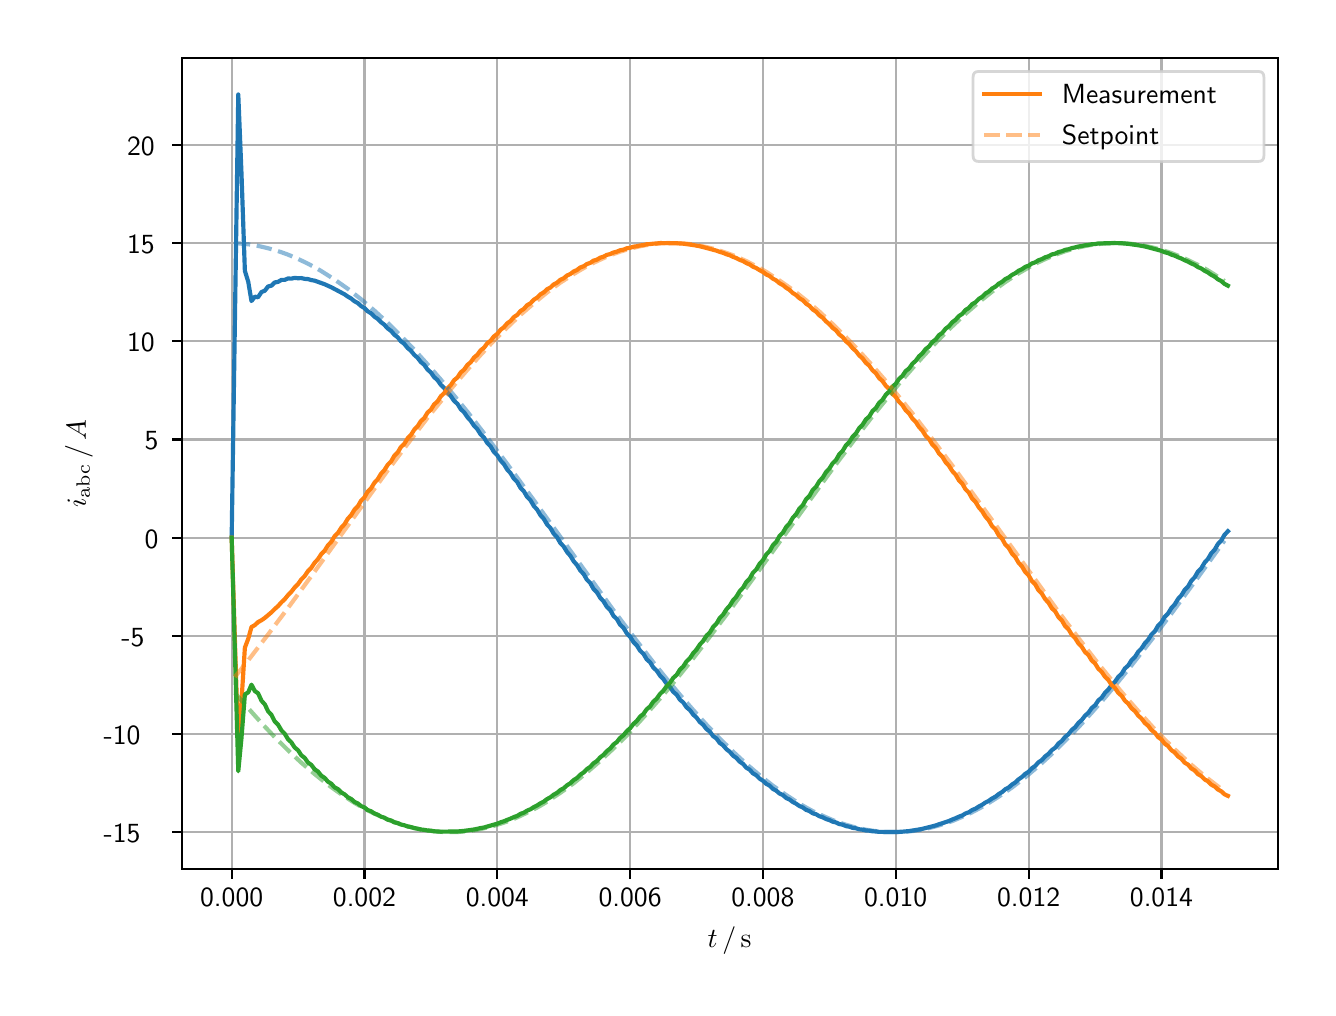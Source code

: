 \begingroup%
\makeatletter%
\begin{pgfpicture}%
\pgfpathrectangle{\pgfpointorigin}{\pgfqpoint{6.4in}{4.8in}}%
\pgfusepath{use as bounding box, clip}%
\begin{pgfscope}%
\pgfsetbuttcap%
\pgfsetmiterjoin%
\definecolor{currentfill}{rgb}{1.0,1.0,1.0}%
\pgfsetfillcolor{currentfill}%
\pgfsetlinewidth{0.0pt}%
\definecolor{currentstroke}{rgb}{1.0,1.0,1.0}%
\pgfsetstrokecolor{currentstroke}%
\pgfsetdash{}{0pt}%
\pgfpathmoveto{\pgfqpoint{0.0in}{0.0in}}%
\pgfpathlineto{\pgfqpoint{6.4in}{0.0in}}%
\pgfpathlineto{\pgfqpoint{6.4in}{4.8in}}%
\pgfpathlineto{\pgfqpoint{0.0in}{4.8in}}%
\pgfpathclose%
\pgfusepath{fill}%
\end{pgfscope}%
\begin{pgfscope}%
\pgfsetbuttcap%
\pgfsetmiterjoin%
\definecolor{currentfill}{rgb}{1.0,1.0,1.0}%
\pgfsetfillcolor{currentfill}%
\pgfsetlinewidth{0.0pt}%
\definecolor{currentstroke}{rgb}{0.0,0.0,0.0}%
\pgfsetstrokecolor{currentstroke}%
\pgfsetstrokeopacity{0.0}%
\pgfsetdash{}{0pt}%
\pgfpathmoveto{\pgfqpoint{0.771in}{0.593in}}%
\pgfpathlineto{\pgfqpoint{6.25in}{0.593in}}%
\pgfpathlineto{\pgfqpoint{6.25in}{4.65in}}%
\pgfpathlineto{\pgfqpoint{0.771in}{4.65in}}%
\pgfpathclose%
\pgfusepath{fill}%
\end{pgfscope}%
\begin{pgfscope}%
\pgfpathrectangle{\pgfqpoint{0.771in}{0.593in}}{\pgfqpoint{5.479in}{4.057in}}%
\pgfusepath{clip}%
\pgfsetrectcap%
\pgfsetroundjoin%
\pgfsetlinewidth{0.803pt}%
\definecolor{currentstroke}{rgb}{0.69,0.69,0.69}%
\pgfsetstrokecolor{currentstroke}%
\pgfsetdash{}{0pt}%
\pgfpathmoveto{\pgfqpoint{1.02in}{0.593in}}%
\pgfpathlineto{\pgfqpoint{1.02in}{4.65in}}%
\pgfusepath{stroke}%
\end{pgfscope}%
\begin{pgfscope}%
\pgfsetbuttcap%
\pgfsetroundjoin%
\definecolor{currentfill}{rgb}{0.0,0.0,0.0}%
\pgfsetfillcolor{currentfill}%
\pgfsetlinewidth{0.803pt}%
\definecolor{currentstroke}{rgb}{0.0,0.0,0.0}%
\pgfsetstrokecolor{currentstroke}%
\pgfsetdash{}{0pt}%
\pgfsys@defobject{currentmarker}{\pgfqpoint{0.0in}{-0.049in}}{\pgfqpoint{0.0in}{0.0in}}{%
\pgfpathmoveto{\pgfqpoint{0.0in}{0.0in}}%
\pgfpathlineto{\pgfqpoint{0.0in}{-0.049in}}%
\pgfusepath{stroke,fill}%
}%
\begin{pgfscope}%
\pgfsys@transformshift{1.02in}{0.593in}%
\pgfsys@useobject{currentmarker}{}%
\end{pgfscope}%
\end{pgfscope}%
\begin{pgfscope}%
\definecolor{textcolor}{rgb}{0.0,0.0,0.0}%
\pgfsetstrokecolor{textcolor}%
\pgfsetfillcolor{textcolor}%
\pgftext[x=1.02in,y=0.496in,,top]{\color{textcolor}\sffamily\fontsize{10.0}{12.0}\selectfont 0.000}%
\end{pgfscope}%
\begin{pgfscope}%
\pgfpathrectangle{\pgfqpoint{0.771in}{0.593in}}{\pgfqpoint{5.479in}{4.057in}}%
\pgfusepath{clip}%
\pgfsetrectcap%
\pgfsetroundjoin%
\pgfsetlinewidth{0.803pt}%
\definecolor{currentstroke}{rgb}{0.69,0.69,0.69}%
\pgfsetstrokecolor{currentstroke}%
\pgfsetdash{}{0pt}%
\pgfpathmoveto{\pgfqpoint{1.684in}{0.593in}}%
\pgfpathlineto{\pgfqpoint{1.684in}{4.65in}}%
\pgfusepath{stroke}%
\end{pgfscope}%
\begin{pgfscope}%
\pgfsetbuttcap%
\pgfsetroundjoin%
\definecolor{currentfill}{rgb}{0.0,0.0,0.0}%
\pgfsetfillcolor{currentfill}%
\pgfsetlinewidth{0.803pt}%
\definecolor{currentstroke}{rgb}{0.0,0.0,0.0}%
\pgfsetstrokecolor{currentstroke}%
\pgfsetdash{}{0pt}%
\pgfsys@defobject{currentmarker}{\pgfqpoint{0.0in}{-0.049in}}{\pgfqpoint{0.0in}{0.0in}}{%
\pgfpathmoveto{\pgfqpoint{0.0in}{0.0in}}%
\pgfpathlineto{\pgfqpoint{0.0in}{-0.049in}}%
\pgfusepath{stroke,fill}%
}%
\begin{pgfscope}%
\pgfsys@transformshift{1.684in}{0.593in}%
\pgfsys@useobject{currentmarker}{}%
\end{pgfscope}%
\end{pgfscope}%
\begin{pgfscope}%
\definecolor{textcolor}{rgb}{0.0,0.0,0.0}%
\pgfsetstrokecolor{textcolor}%
\pgfsetfillcolor{textcolor}%
\pgftext[x=1.684in,y=0.496in,,top]{\color{textcolor}\sffamily\fontsize{10.0}{12.0}\selectfont 0.002}%
\end{pgfscope}%
\begin{pgfscope}%
\pgfpathrectangle{\pgfqpoint{0.771in}{0.593in}}{\pgfqpoint{5.479in}{4.057in}}%
\pgfusepath{clip}%
\pgfsetrectcap%
\pgfsetroundjoin%
\pgfsetlinewidth{0.803pt}%
\definecolor{currentstroke}{rgb}{0.69,0.69,0.69}%
\pgfsetstrokecolor{currentstroke}%
\pgfsetdash{}{0pt}%
\pgfpathmoveto{\pgfqpoint{2.348in}{0.593in}}%
\pgfpathlineto{\pgfqpoint{2.348in}{4.65in}}%
\pgfusepath{stroke}%
\end{pgfscope}%
\begin{pgfscope}%
\pgfsetbuttcap%
\pgfsetroundjoin%
\definecolor{currentfill}{rgb}{0.0,0.0,0.0}%
\pgfsetfillcolor{currentfill}%
\pgfsetlinewidth{0.803pt}%
\definecolor{currentstroke}{rgb}{0.0,0.0,0.0}%
\pgfsetstrokecolor{currentstroke}%
\pgfsetdash{}{0pt}%
\pgfsys@defobject{currentmarker}{\pgfqpoint{0.0in}{-0.049in}}{\pgfqpoint{0.0in}{0.0in}}{%
\pgfpathmoveto{\pgfqpoint{0.0in}{0.0in}}%
\pgfpathlineto{\pgfqpoint{0.0in}{-0.049in}}%
\pgfusepath{stroke,fill}%
}%
\begin{pgfscope}%
\pgfsys@transformshift{2.348in}{0.593in}%
\pgfsys@useobject{currentmarker}{}%
\end{pgfscope}%
\end{pgfscope}%
\begin{pgfscope}%
\definecolor{textcolor}{rgb}{0.0,0.0,0.0}%
\pgfsetstrokecolor{textcolor}%
\pgfsetfillcolor{textcolor}%
\pgftext[x=2.348in,y=0.496in,,top]{\color{textcolor}\sffamily\fontsize{10.0}{12.0}\selectfont 0.004}%
\end{pgfscope}%
\begin{pgfscope}%
\pgfpathrectangle{\pgfqpoint{0.771in}{0.593in}}{\pgfqpoint{5.479in}{4.057in}}%
\pgfusepath{clip}%
\pgfsetrectcap%
\pgfsetroundjoin%
\pgfsetlinewidth{0.803pt}%
\definecolor{currentstroke}{rgb}{0.69,0.69,0.69}%
\pgfsetstrokecolor{currentstroke}%
\pgfsetdash{}{0pt}%
\pgfpathmoveto{\pgfqpoint{3.012in}{0.593in}}%
\pgfpathlineto{\pgfqpoint{3.012in}{4.65in}}%
\pgfusepath{stroke}%
\end{pgfscope}%
\begin{pgfscope}%
\pgfsetbuttcap%
\pgfsetroundjoin%
\definecolor{currentfill}{rgb}{0.0,0.0,0.0}%
\pgfsetfillcolor{currentfill}%
\pgfsetlinewidth{0.803pt}%
\definecolor{currentstroke}{rgb}{0.0,0.0,0.0}%
\pgfsetstrokecolor{currentstroke}%
\pgfsetdash{}{0pt}%
\pgfsys@defobject{currentmarker}{\pgfqpoint{0.0in}{-0.049in}}{\pgfqpoint{0.0in}{0.0in}}{%
\pgfpathmoveto{\pgfqpoint{0.0in}{0.0in}}%
\pgfpathlineto{\pgfqpoint{0.0in}{-0.049in}}%
\pgfusepath{stroke,fill}%
}%
\begin{pgfscope}%
\pgfsys@transformshift{3.012in}{0.593in}%
\pgfsys@useobject{currentmarker}{}%
\end{pgfscope}%
\end{pgfscope}%
\begin{pgfscope}%
\definecolor{textcolor}{rgb}{0.0,0.0,0.0}%
\pgfsetstrokecolor{textcolor}%
\pgfsetfillcolor{textcolor}%
\pgftext[x=3.012in,y=0.496in,,top]{\color{textcolor}\sffamily\fontsize{10.0}{12.0}\selectfont 0.006}%
\end{pgfscope}%
\begin{pgfscope}%
\pgfpathrectangle{\pgfqpoint{0.771in}{0.593in}}{\pgfqpoint{5.479in}{4.057in}}%
\pgfusepath{clip}%
\pgfsetrectcap%
\pgfsetroundjoin%
\pgfsetlinewidth{0.803pt}%
\definecolor{currentstroke}{rgb}{0.69,0.69,0.69}%
\pgfsetstrokecolor{currentstroke}%
\pgfsetdash{}{0pt}%
\pgfpathmoveto{\pgfqpoint{3.676in}{0.593in}}%
\pgfpathlineto{\pgfqpoint{3.676in}{4.65in}}%
\pgfusepath{stroke}%
\end{pgfscope}%
\begin{pgfscope}%
\pgfsetbuttcap%
\pgfsetroundjoin%
\definecolor{currentfill}{rgb}{0.0,0.0,0.0}%
\pgfsetfillcolor{currentfill}%
\pgfsetlinewidth{0.803pt}%
\definecolor{currentstroke}{rgb}{0.0,0.0,0.0}%
\pgfsetstrokecolor{currentstroke}%
\pgfsetdash{}{0pt}%
\pgfsys@defobject{currentmarker}{\pgfqpoint{0.0in}{-0.049in}}{\pgfqpoint{0.0in}{0.0in}}{%
\pgfpathmoveto{\pgfqpoint{0.0in}{0.0in}}%
\pgfpathlineto{\pgfqpoint{0.0in}{-0.049in}}%
\pgfusepath{stroke,fill}%
}%
\begin{pgfscope}%
\pgfsys@transformshift{3.676in}{0.593in}%
\pgfsys@useobject{currentmarker}{}%
\end{pgfscope}%
\end{pgfscope}%
\begin{pgfscope}%
\definecolor{textcolor}{rgb}{0.0,0.0,0.0}%
\pgfsetstrokecolor{textcolor}%
\pgfsetfillcolor{textcolor}%
\pgftext[x=3.676in,y=0.496in,,top]{\color{textcolor}\sffamily\fontsize{10.0}{12.0}\selectfont 0.008}%
\end{pgfscope}%
\begin{pgfscope}%
\pgfpathrectangle{\pgfqpoint{0.771in}{0.593in}}{\pgfqpoint{5.479in}{4.057in}}%
\pgfusepath{clip}%
\pgfsetrectcap%
\pgfsetroundjoin%
\pgfsetlinewidth{0.803pt}%
\definecolor{currentstroke}{rgb}{0.69,0.69,0.69}%
\pgfsetstrokecolor{currentstroke}%
\pgfsetdash{}{0pt}%
\pgfpathmoveto{\pgfqpoint{4.34in}{0.593in}}%
\pgfpathlineto{\pgfqpoint{4.34in}{4.65in}}%
\pgfusepath{stroke}%
\end{pgfscope}%
\begin{pgfscope}%
\pgfsetbuttcap%
\pgfsetroundjoin%
\definecolor{currentfill}{rgb}{0.0,0.0,0.0}%
\pgfsetfillcolor{currentfill}%
\pgfsetlinewidth{0.803pt}%
\definecolor{currentstroke}{rgb}{0.0,0.0,0.0}%
\pgfsetstrokecolor{currentstroke}%
\pgfsetdash{}{0pt}%
\pgfsys@defobject{currentmarker}{\pgfqpoint{0.0in}{-0.049in}}{\pgfqpoint{0.0in}{0.0in}}{%
\pgfpathmoveto{\pgfqpoint{0.0in}{0.0in}}%
\pgfpathlineto{\pgfqpoint{0.0in}{-0.049in}}%
\pgfusepath{stroke,fill}%
}%
\begin{pgfscope}%
\pgfsys@transformshift{4.34in}{0.593in}%
\pgfsys@useobject{currentmarker}{}%
\end{pgfscope}%
\end{pgfscope}%
\begin{pgfscope}%
\definecolor{textcolor}{rgb}{0.0,0.0,0.0}%
\pgfsetstrokecolor{textcolor}%
\pgfsetfillcolor{textcolor}%
\pgftext[x=4.34in,y=0.496in,,top]{\color{textcolor}\sffamily\fontsize{10.0}{12.0}\selectfont 0.010}%
\end{pgfscope}%
\begin{pgfscope}%
\pgfpathrectangle{\pgfqpoint{0.771in}{0.593in}}{\pgfqpoint{5.479in}{4.057in}}%
\pgfusepath{clip}%
\pgfsetrectcap%
\pgfsetroundjoin%
\pgfsetlinewidth{0.803pt}%
\definecolor{currentstroke}{rgb}{0.69,0.69,0.69}%
\pgfsetstrokecolor{currentstroke}%
\pgfsetdash{}{0pt}%
\pgfpathmoveto{\pgfqpoint{5.005in}{0.593in}}%
\pgfpathlineto{\pgfqpoint{5.005in}{4.65in}}%
\pgfusepath{stroke}%
\end{pgfscope}%
\begin{pgfscope}%
\pgfsetbuttcap%
\pgfsetroundjoin%
\definecolor{currentfill}{rgb}{0.0,0.0,0.0}%
\pgfsetfillcolor{currentfill}%
\pgfsetlinewidth{0.803pt}%
\definecolor{currentstroke}{rgb}{0.0,0.0,0.0}%
\pgfsetstrokecolor{currentstroke}%
\pgfsetdash{}{0pt}%
\pgfsys@defobject{currentmarker}{\pgfqpoint{0.0in}{-0.049in}}{\pgfqpoint{0.0in}{0.0in}}{%
\pgfpathmoveto{\pgfqpoint{0.0in}{0.0in}}%
\pgfpathlineto{\pgfqpoint{0.0in}{-0.049in}}%
\pgfusepath{stroke,fill}%
}%
\begin{pgfscope}%
\pgfsys@transformshift{5.005in}{0.593in}%
\pgfsys@useobject{currentmarker}{}%
\end{pgfscope}%
\end{pgfscope}%
\begin{pgfscope}%
\definecolor{textcolor}{rgb}{0.0,0.0,0.0}%
\pgfsetstrokecolor{textcolor}%
\pgfsetfillcolor{textcolor}%
\pgftext[x=5.005in,y=0.496in,,top]{\color{textcolor}\sffamily\fontsize{10.0}{12.0}\selectfont 0.012}%
\end{pgfscope}%
\begin{pgfscope}%
\pgfpathrectangle{\pgfqpoint{0.771in}{0.593in}}{\pgfqpoint{5.479in}{4.057in}}%
\pgfusepath{clip}%
\pgfsetrectcap%
\pgfsetroundjoin%
\pgfsetlinewidth{0.803pt}%
\definecolor{currentstroke}{rgb}{0.69,0.69,0.69}%
\pgfsetstrokecolor{currentstroke}%
\pgfsetdash{}{0pt}%
\pgfpathmoveto{\pgfqpoint{5.669in}{0.593in}}%
\pgfpathlineto{\pgfqpoint{5.669in}{4.65in}}%
\pgfusepath{stroke}%
\end{pgfscope}%
\begin{pgfscope}%
\pgfsetbuttcap%
\pgfsetroundjoin%
\definecolor{currentfill}{rgb}{0.0,0.0,0.0}%
\pgfsetfillcolor{currentfill}%
\pgfsetlinewidth{0.803pt}%
\definecolor{currentstroke}{rgb}{0.0,0.0,0.0}%
\pgfsetstrokecolor{currentstroke}%
\pgfsetdash{}{0pt}%
\pgfsys@defobject{currentmarker}{\pgfqpoint{0.0in}{-0.049in}}{\pgfqpoint{0.0in}{0.0in}}{%
\pgfpathmoveto{\pgfqpoint{0.0in}{0.0in}}%
\pgfpathlineto{\pgfqpoint{0.0in}{-0.049in}}%
\pgfusepath{stroke,fill}%
}%
\begin{pgfscope}%
\pgfsys@transformshift{5.669in}{0.593in}%
\pgfsys@useobject{currentmarker}{}%
\end{pgfscope}%
\end{pgfscope}%
\begin{pgfscope}%
\definecolor{textcolor}{rgb}{0.0,0.0,0.0}%
\pgfsetstrokecolor{textcolor}%
\pgfsetfillcolor{textcolor}%
\pgftext[x=5.669in,y=0.496in,,top]{\color{textcolor}\sffamily\fontsize{10.0}{12.0}\selectfont 0.014}%
\end{pgfscope}%
\begin{pgfscope}%
\definecolor{textcolor}{rgb}{0.0,0.0,0.0}%
\pgfsetstrokecolor{textcolor}%
\pgfsetfillcolor{textcolor}%
\pgftext[x=3.51in,y=0.306in,,top]{\color{textcolor}\sffamily\fontsize{10.0}{12.0}\selectfont \(\displaystyle t\,/\,\mathrm{s}\)}%
\end{pgfscope}%
\begin{pgfscope}%
\pgfpathrectangle{\pgfqpoint{0.771in}{0.593in}}{\pgfqpoint{5.479in}{4.057in}}%
\pgfusepath{clip}%
\pgfsetrectcap%
\pgfsetroundjoin%
\pgfsetlinewidth{0.803pt}%
\definecolor{currentstroke}{rgb}{0.69,0.69,0.69}%
\pgfsetstrokecolor{currentstroke}%
\pgfsetdash{}{0pt}%
\pgfpathmoveto{\pgfqpoint{0.771in}{0.777in}}%
\pgfpathlineto{\pgfqpoint{6.25in}{0.777in}}%
\pgfusepath{stroke}%
\end{pgfscope}%
\begin{pgfscope}%
\pgfsetbuttcap%
\pgfsetroundjoin%
\definecolor{currentfill}{rgb}{0.0,0.0,0.0}%
\pgfsetfillcolor{currentfill}%
\pgfsetlinewidth{0.803pt}%
\definecolor{currentstroke}{rgb}{0.0,0.0,0.0}%
\pgfsetstrokecolor{currentstroke}%
\pgfsetdash{}{0pt}%
\pgfsys@defobject{currentmarker}{\pgfqpoint{-0.049in}{0.0in}}{\pgfqpoint{0.0in}{0.0in}}{%
\pgfpathmoveto{\pgfqpoint{0.0in}{0.0in}}%
\pgfpathlineto{\pgfqpoint{-0.049in}{0.0in}}%
\pgfusepath{stroke,fill}%
}%
\begin{pgfscope}%
\pgfsys@transformshift{0.771in}{0.777in}%
\pgfsys@useobject{currentmarker}{}%
\end{pgfscope}%
\end{pgfscope}%
\begin{pgfscope}%
\definecolor{textcolor}{rgb}{0.0,0.0,0.0}%
\pgfsetstrokecolor{textcolor}%
\pgfsetfillcolor{textcolor}%
\pgftext[x=0.38in, y=0.725in, left, base]{\color{textcolor}\sffamily\fontsize{10.0}{12.0}\selectfont −15}%
\end{pgfscope}%
\begin{pgfscope}%
\pgfpathrectangle{\pgfqpoint{0.771in}{0.593in}}{\pgfqpoint{5.479in}{4.057in}}%
\pgfusepath{clip}%
\pgfsetrectcap%
\pgfsetroundjoin%
\pgfsetlinewidth{0.803pt}%
\definecolor{currentstroke}{rgb}{0.69,0.69,0.69}%
\pgfsetstrokecolor{currentstroke}%
\pgfsetdash{}{0pt}%
\pgfpathmoveto{\pgfqpoint{0.771in}{1.268in}}%
\pgfpathlineto{\pgfqpoint{6.25in}{1.268in}}%
\pgfusepath{stroke}%
\end{pgfscope}%
\begin{pgfscope}%
\pgfsetbuttcap%
\pgfsetroundjoin%
\definecolor{currentfill}{rgb}{0.0,0.0,0.0}%
\pgfsetfillcolor{currentfill}%
\pgfsetlinewidth{0.803pt}%
\definecolor{currentstroke}{rgb}{0.0,0.0,0.0}%
\pgfsetstrokecolor{currentstroke}%
\pgfsetdash{}{0pt}%
\pgfsys@defobject{currentmarker}{\pgfqpoint{-0.049in}{0.0in}}{\pgfqpoint{0.0in}{0.0in}}{%
\pgfpathmoveto{\pgfqpoint{0.0in}{0.0in}}%
\pgfpathlineto{\pgfqpoint{-0.049in}{0.0in}}%
\pgfusepath{stroke,fill}%
}%
\begin{pgfscope}%
\pgfsys@transformshift{0.771in}{1.268in}%
\pgfsys@useobject{currentmarker}{}%
\end{pgfscope}%
\end{pgfscope}%
\begin{pgfscope}%
\definecolor{textcolor}{rgb}{0.0,0.0,0.0}%
\pgfsetstrokecolor{textcolor}%
\pgfsetfillcolor{textcolor}%
\pgftext[x=0.38in, y=1.216in, left, base]{\color{textcolor}\sffamily\fontsize{10.0}{12.0}\selectfont −10}%
\end{pgfscope}%
\begin{pgfscope}%
\pgfpathrectangle{\pgfqpoint{0.771in}{0.593in}}{\pgfqpoint{5.479in}{4.057in}}%
\pgfusepath{clip}%
\pgfsetrectcap%
\pgfsetroundjoin%
\pgfsetlinewidth{0.803pt}%
\definecolor{currentstroke}{rgb}{0.69,0.69,0.69}%
\pgfsetstrokecolor{currentstroke}%
\pgfsetdash{}{0pt}%
\pgfpathmoveto{\pgfqpoint{0.771in}{1.759in}}%
\pgfpathlineto{\pgfqpoint{6.25in}{1.759in}}%
\pgfusepath{stroke}%
\end{pgfscope}%
\begin{pgfscope}%
\pgfsetbuttcap%
\pgfsetroundjoin%
\definecolor{currentfill}{rgb}{0.0,0.0,0.0}%
\pgfsetfillcolor{currentfill}%
\pgfsetlinewidth{0.803pt}%
\definecolor{currentstroke}{rgb}{0.0,0.0,0.0}%
\pgfsetstrokecolor{currentstroke}%
\pgfsetdash{}{0pt}%
\pgfsys@defobject{currentmarker}{\pgfqpoint{-0.049in}{0.0in}}{\pgfqpoint{0.0in}{0.0in}}{%
\pgfpathmoveto{\pgfqpoint{0.0in}{0.0in}}%
\pgfpathlineto{\pgfqpoint{-0.049in}{0.0in}}%
\pgfusepath{stroke,fill}%
}%
\begin{pgfscope}%
\pgfsys@transformshift{0.771in}{1.759in}%
\pgfsys@useobject{currentmarker}{}%
\end{pgfscope}%
\end{pgfscope}%
\begin{pgfscope}%
\definecolor{textcolor}{rgb}{0.0,0.0,0.0}%
\pgfsetstrokecolor{textcolor}%
\pgfsetfillcolor{textcolor}%
\pgftext[x=0.469in, y=1.707in, left, base]{\color{textcolor}\sffamily\fontsize{10.0}{12.0}\selectfont −5}%
\end{pgfscope}%
\begin{pgfscope}%
\pgfpathrectangle{\pgfqpoint{0.771in}{0.593in}}{\pgfqpoint{5.479in}{4.057in}}%
\pgfusepath{clip}%
\pgfsetrectcap%
\pgfsetroundjoin%
\pgfsetlinewidth{0.803pt}%
\definecolor{currentstroke}{rgb}{0.69,0.69,0.69}%
\pgfsetstrokecolor{currentstroke}%
\pgfsetdash{}{0pt}%
\pgfpathmoveto{\pgfqpoint{0.771in}{2.25in}}%
\pgfpathlineto{\pgfqpoint{6.25in}{2.25in}}%
\pgfusepath{stroke}%
\end{pgfscope}%
\begin{pgfscope}%
\pgfsetbuttcap%
\pgfsetroundjoin%
\definecolor{currentfill}{rgb}{0.0,0.0,0.0}%
\pgfsetfillcolor{currentfill}%
\pgfsetlinewidth{0.803pt}%
\definecolor{currentstroke}{rgb}{0.0,0.0,0.0}%
\pgfsetstrokecolor{currentstroke}%
\pgfsetdash{}{0pt}%
\pgfsys@defobject{currentmarker}{\pgfqpoint{-0.049in}{0.0in}}{\pgfqpoint{0.0in}{0.0in}}{%
\pgfpathmoveto{\pgfqpoint{0.0in}{0.0in}}%
\pgfpathlineto{\pgfqpoint{-0.049in}{0.0in}}%
\pgfusepath{stroke,fill}%
}%
\begin{pgfscope}%
\pgfsys@transformshift{0.771in}{2.25in}%
\pgfsys@useobject{currentmarker}{}%
\end{pgfscope}%
\end{pgfscope}%
\begin{pgfscope}%
\definecolor{textcolor}{rgb}{0.0,0.0,0.0}%
\pgfsetstrokecolor{textcolor}%
\pgfsetfillcolor{textcolor}%
\pgftext[x=0.585in, y=2.198in, left, base]{\color{textcolor}\sffamily\fontsize{10.0}{12.0}\selectfont 0}%
\end{pgfscope}%
\begin{pgfscope}%
\pgfpathrectangle{\pgfqpoint{0.771in}{0.593in}}{\pgfqpoint{5.479in}{4.057in}}%
\pgfusepath{clip}%
\pgfsetrectcap%
\pgfsetroundjoin%
\pgfsetlinewidth{0.803pt}%
\definecolor{currentstroke}{rgb}{0.69,0.69,0.69}%
\pgfsetstrokecolor{currentstroke}%
\pgfsetdash{}{0pt}%
\pgfpathmoveto{\pgfqpoint{0.771in}{2.741in}}%
\pgfpathlineto{\pgfqpoint{6.25in}{2.741in}}%
\pgfusepath{stroke}%
\end{pgfscope}%
\begin{pgfscope}%
\pgfsetbuttcap%
\pgfsetroundjoin%
\definecolor{currentfill}{rgb}{0.0,0.0,0.0}%
\pgfsetfillcolor{currentfill}%
\pgfsetlinewidth{0.803pt}%
\definecolor{currentstroke}{rgb}{0.0,0.0,0.0}%
\pgfsetstrokecolor{currentstroke}%
\pgfsetdash{}{0pt}%
\pgfsys@defobject{currentmarker}{\pgfqpoint{-0.049in}{0.0in}}{\pgfqpoint{0.0in}{0.0in}}{%
\pgfpathmoveto{\pgfqpoint{0.0in}{0.0in}}%
\pgfpathlineto{\pgfqpoint{-0.049in}{0.0in}}%
\pgfusepath{stroke,fill}%
}%
\begin{pgfscope}%
\pgfsys@transformshift{0.771in}{2.741in}%
\pgfsys@useobject{currentmarker}{}%
\end{pgfscope}%
\end{pgfscope}%
\begin{pgfscope}%
\definecolor{textcolor}{rgb}{0.0,0.0,0.0}%
\pgfsetstrokecolor{textcolor}%
\pgfsetfillcolor{textcolor}%
\pgftext[x=0.585in, y=2.689in, left, base]{\color{textcolor}\sffamily\fontsize{10.0}{12.0}\selectfont 5}%
\end{pgfscope}%
\begin{pgfscope}%
\pgfpathrectangle{\pgfqpoint{0.771in}{0.593in}}{\pgfqpoint{5.479in}{4.057in}}%
\pgfusepath{clip}%
\pgfsetrectcap%
\pgfsetroundjoin%
\pgfsetlinewidth{0.803pt}%
\definecolor{currentstroke}{rgb}{0.69,0.69,0.69}%
\pgfsetstrokecolor{currentstroke}%
\pgfsetdash{}{0pt}%
\pgfpathmoveto{\pgfqpoint{0.771in}{3.232in}}%
\pgfpathlineto{\pgfqpoint{6.25in}{3.232in}}%
\pgfusepath{stroke}%
\end{pgfscope}%
\begin{pgfscope}%
\pgfsetbuttcap%
\pgfsetroundjoin%
\definecolor{currentfill}{rgb}{0.0,0.0,0.0}%
\pgfsetfillcolor{currentfill}%
\pgfsetlinewidth{0.803pt}%
\definecolor{currentstroke}{rgb}{0.0,0.0,0.0}%
\pgfsetstrokecolor{currentstroke}%
\pgfsetdash{}{0pt}%
\pgfsys@defobject{currentmarker}{\pgfqpoint{-0.049in}{0.0in}}{\pgfqpoint{0.0in}{0.0in}}{%
\pgfpathmoveto{\pgfqpoint{0.0in}{0.0in}}%
\pgfpathlineto{\pgfqpoint{-0.049in}{0.0in}}%
\pgfusepath{stroke,fill}%
}%
\begin{pgfscope}%
\pgfsys@transformshift{0.771in}{3.232in}%
\pgfsys@useobject{currentmarker}{}%
\end{pgfscope}%
\end{pgfscope}%
\begin{pgfscope}%
\definecolor{textcolor}{rgb}{0.0,0.0,0.0}%
\pgfsetstrokecolor{textcolor}%
\pgfsetfillcolor{textcolor}%
\pgftext[x=0.497in, y=3.18in, left, base]{\color{textcolor}\sffamily\fontsize{10.0}{12.0}\selectfont 10}%
\end{pgfscope}%
\begin{pgfscope}%
\pgfpathrectangle{\pgfqpoint{0.771in}{0.593in}}{\pgfqpoint{5.479in}{4.057in}}%
\pgfusepath{clip}%
\pgfsetrectcap%
\pgfsetroundjoin%
\pgfsetlinewidth{0.803pt}%
\definecolor{currentstroke}{rgb}{0.69,0.69,0.69}%
\pgfsetstrokecolor{currentstroke}%
\pgfsetdash{}{0pt}%
\pgfpathmoveto{\pgfqpoint{0.771in}{3.723in}}%
\pgfpathlineto{\pgfqpoint{6.25in}{3.723in}}%
\pgfusepath{stroke}%
\end{pgfscope}%
\begin{pgfscope}%
\pgfsetbuttcap%
\pgfsetroundjoin%
\definecolor{currentfill}{rgb}{0.0,0.0,0.0}%
\pgfsetfillcolor{currentfill}%
\pgfsetlinewidth{0.803pt}%
\definecolor{currentstroke}{rgb}{0.0,0.0,0.0}%
\pgfsetstrokecolor{currentstroke}%
\pgfsetdash{}{0pt}%
\pgfsys@defobject{currentmarker}{\pgfqpoint{-0.049in}{0.0in}}{\pgfqpoint{0.0in}{0.0in}}{%
\pgfpathmoveto{\pgfqpoint{0.0in}{0.0in}}%
\pgfpathlineto{\pgfqpoint{-0.049in}{0.0in}}%
\pgfusepath{stroke,fill}%
}%
\begin{pgfscope}%
\pgfsys@transformshift{0.771in}{3.723in}%
\pgfsys@useobject{currentmarker}{}%
\end{pgfscope}%
\end{pgfscope}%
\begin{pgfscope}%
\definecolor{textcolor}{rgb}{0.0,0.0,0.0}%
\pgfsetstrokecolor{textcolor}%
\pgfsetfillcolor{textcolor}%
\pgftext[x=0.497in, y=3.67in, left, base]{\color{textcolor}\sffamily\fontsize{10.0}{12.0}\selectfont 15}%
\end{pgfscope}%
\begin{pgfscope}%
\pgfpathrectangle{\pgfqpoint{0.771in}{0.593in}}{\pgfqpoint{5.479in}{4.057in}}%
\pgfusepath{clip}%
\pgfsetrectcap%
\pgfsetroundjoin%
\pgfsetlinewidth{0.803pt}%
\definecolor{currentstroke}{rgb}{0.69,0.69,0.69}%
\pgfsetstrokecolor{currentstroke}%
\pgfsetdash{}{0pt}%
\pgfpathmoveto{\pgfqpoint{0.771in}{4.214in}}%
\pgfpathlineto{\pgfqpoint{6.25in}{4.214in}}%
\pgfusepath{stroke}%
\end{pgfscope}%
\begin{pgfscope}%
\pgfsetbuttcap%
\pgfsetroundjoin%
\definecolor{currentfill}{rgb}{0.0,0.0,0.0}%
\pgfsetfillcolor{currentfill}%
\pgfsetlinewidth{0.803pt}%
\definecolor{currentstroke}{rgb}{0.0,0.0,0.0}%
\pgfsetstrokecolor{currentstroke}%
\pgfsetdash{}{0pt}%
\pgfsys@defobject{currentmarker}{\pgfqpoint{-0.049in}{0.0in}}{\pgfqpoint{0.0in}{0.0in}}{%
\pgfpathmoveto{\pgfqpoint{0.0in}{0.0in}}%
\pgfpathlineto{\pgfqpoint{-0.049in}{0.0in}}%
\pgfusepath{stroke,fill}%
}%
\begin{pgfscope}%
\pgfsys@transformshift{0.771in}{4.214in}%
\pgfsys@useobject{currentmarker}{}%
\end{pgfscope}%
\end{pgfscope}%
\begin{pgfscope}%
\definecolor{textcolor}{rgb}{0.0,0.0,0.0}%
\pgfsetstrokecolor{textcolor}%
\pgfsetfillcolor{textcolor}%
\pgftext[x=0.497in, y=4.161in, left, base]{\color{textcolor}\sffamily\fontsize{10.0}{12.0}\selectfont 20}%
\end{pgfscope}%
\begin{pgfscope}%
\definecolor{textcolor}{rgb}{0.0,0.0,0.0}%
\pgfsetstrokecolor{textcolor}%
\pgfsetfillcolor{textcolor}%
\pgftext[x=0.325in,y=2.621in,,bottom,rotate=90.0]{\color{textcolor}\sffamily\fontsize{10.0}{12.0}\selectfont \(\displaystyle i_{\mathrm{abc}}\,/\,A\)}%
\end{pgfscope}%
\begin{pgfscope}%
\pgfpathrectangle{\pgfqpoint{0.771in}{0.593in}}{\pgfqpoint{5.479in}{4.057in}}%
\pgfusepath{clip}%
\pgfsetrectcap%
\pgfsetroundjoin%
\pgfsetlinewidth{1.506pt}%
\definecolor{currentstroke}{rgb}{0.122,0.467,0.706}%
\pgfsetstrokecolor{currentstroke}%
\pgfsetdash{}{0pt}%
\pgfpathmoveto{\pgfqpoint{1.02in}{2.25in}}%
\pgfpathlineto{\pgfqpoint{1.053in}{4.466in}}%
\pgfpathlineto{\pgfqpoint{1.069in}{4.072in}}%
\pgfpathlineto{\pgfqpoint{1.086in}{3.584in}}%
\pgfpathlineto{\pgfqpoint{1.103in}{3.529in}}%
\pgfpathlineto{\pgfqpoint{1.119in}{3.433in}}%
\pgfpathlineto{\pgfqpoint{1.136in}{3.455in}}%
\pgfpathlineto{\pgfqpoint{1.152in}{3.452in}}%
\pgfpathlineto{\pgfqpoint{1.169in}{3.478in}}%
\pgfpathlineto{\pgfqpoint{1.186in}{3.485in}}%
\pgfpathlineto{\pgfqpoint{1.202in}{3.506in}}%
\pgfpathlineto{\pgfqpoint{1.219in}{3.51in}}%
\pgfpathlineto{\pgfqpoint{1.235in}{3.526in}}%
\pgfpathlineto{\pgfqpoint{1.252in}{3.529in}}%
\pgfpathlineto{\pgfqpoint{1.269in}{3.539in}}%
\pgfpathlineto{\pgfqpoint{1.285in}{3.539in}}%
\pgfpathlineto{\pgfqpoint{1.302in}{3.546in}}%
\pgfpathlineto{\pgfqpoint{1.318in}{3.545in}}%
\pgfpathlineto{\pgfqpoint{1.335in}{3.549in}}%
\pgfpathlineto{\pgfqpoint{1.352in}{3.547in}}%
\pgfpathlineto{\pgfqpoint{1.368in}{3.548in}}%
\pgfpathlineto{\pgfqpoint{1.385in}{3.544in}}%
\pgfpathlineto{\pgfqpoint{1.401in}{3.543in}}%
\pgfpathlineto{\pgfqpoint{1.418in}{3.538in}}%
\pgfpathlineto{\pgfqpoint{1.435in}{3.535in}}%
\pgfpathlineto{\pgfqpoint{1.485in}{3.517in}}%
\pgfpathlineto{\pgfqpoint{1.518in}{3.502in}}%
\pgfpathlineto{\pgfqpoint{1.584in}{3.467in}}%
\pgfpathlineto{\pgfqpoint{1.601in}{3.455in}}%
\pgfpathlineto{\pgfqpoint{1.617in}{3.446in}}%
\pgfpathlineto{\pgfqpoint{1.634in}{3.432in}}%
\pgfpathlineto{\pgfqpoint{1.651in}{3.423in}}%
\pgfpathlineto{\pgfqpoint{1.667in}{3.408in}}%
\pgfpathlineto{\pgfqpoint{1.684in}{3.398in}}%
\pgfpathlineto{\pgfqpoint{1.7in}{3.382in}}%
\pgfpathlineto{\pgfqpoint{1.717in}{3.372in}}%
\pgfpathlineto{\pgfqpoint{1.734in}{3.355in}}%
\pgfpathlineto{\pgfqpoint{1.75in}{3.344in}}%
\pgfpathlineto{\pgfqpoint{1.767in}{3.327in}}%
\pgfpathlineto{\pgfqpoint{1.783in}{3.315in}}%
\pgfpathlineto{\pgfqpoint{1.8in}{3.296in}}%
\pgfpathlineto{\pgfqpoint{1.817in}{3.284in}}%
\pgfpathlineto{\pgfqpoint{1.833in}{3.265in}}%
\pgfpathlineto{\pgfqpoint{1.85in}{3.252in}}%
\pgfpathlineto{\pgfqpoint{1.866in}{3.232in}}%
\pgfpathlineto{\pgfqpoint{1.883in}{3.219in}}%
\pgfpathlineto{\pgfqpoint{1.9in}{3.198in}}%
\pgfpathlineto{\pgfqpoint{1.916in}{3.185in}}%
\pgfpathlineto{\pgfqpoint{1.933in}{3.164in}}%
\pgfpathlineto{\pgfqpoint{1.949in}{3.15in}}%
\pgfpathlineto{\pgfqpoint{1.966in}{3.128in}}%
\pgfpathlineto{\pgfqpoint{1.983in}{3.114in}}%
\pgfpathlineto{\pgfqpoint{1.999in}{3.091in}}%
\pgfpathlineto{\pgfqpoint{2.016in}{3.076in}}%
\pgfpathlineto{\pgfqpoint{2.032in}{3.053in}}%
\pgfpathlineto{\pgfqpoint{2.049in}{3.038in}}%
\pgfpathlineto{\pgfqpoint{2.066in}{3.014in}}%
\pgfpathlineto{\pgfqpoint{2.082in}{2.999in}}%
\pgfpathlineto{\pgfqpoint{2.099in}{2.975in}}%
\pgfpathlineto{\pgfqpoint{2.115in}{2.959in}}%
\pgfpathlineto{\pgfqpoint{2.132in}{2.934in}}%
\pgfpathlineto{\pgfqpoint{2.149in}{2.919in}}%
\pgfpathlineto{\pgfqpoint{2.165in}{2.893in}}%
\pgfpathlineto{\pgfqpoint{2.182in}{2.877in}}%
\pgfpathlineto{\pgfqpoint{2.199in}{2.852in}}%
\pgfpathlineto{\pgfqpoint{2.215in}{2.835in}}%
\pgfpathlineto{\pgfqpoint{2.232in}{2.809in}}%
\pgfpathlineto{\pgfqpoint{2.248in}{2.793in}}%
\pgfpathlineto{\pgfqpoint{2.265in}{2.766in}}%
\pgfpathlineto{\pgfqpoint{2.282in}{2.75in}}%
\pgfpathlineto{\pgfqpoint{2.298in}{2.723in}}%
\pgfpathlineto{\pgfqpoint{2.315in}{2.706in}}%
\pgfpathlineto{\pgfqpoint{2.331in}{2.679in}}%
\pgfpathlineto{\pgfqpoint{2.348in}{2.662in}}%
\pgfpathlineto{\pgfqpoint{2.365in}{2.635in}}%
\pgfpathlineto{\pgfqpoint{2.381in}{2.618in}}%
\pgfpathlineto{\pgfqpoint{2.398in}{2.59in}}%
\pgfpathlineto{\pgfqpoint{2.414in}{2.573in}}%
\pgfpathlineto{\pgfqpoint{2.431in}{2.545in}}%
\pgfpathlineto{\pgfqpoint{2.448in}{2.528in}}%
\pgfpathlineto{\pgfqpoint{2.464in}{2.499in}}%
\pgfpathlineto{\pgfqpoint{2.481in}{2.482in}}%
\pgfpathlineto{\pgfqpoint{2.497in}{2.454in}}%
\pgfpathlineto{\pgfqpoint{2.514in}{2.437in}}%
\pgfpathlineto{\pgfqpoint{2.531in}{2.408in}}%
\pgfpathlineto{\pgfqpoint{2.547in}{2.391in}}%
\pgfpathlineto{\pgfqpoint{2.564in}{2.362in}}%
\pgfpathlineto{\pgfqpoint{2.58in}{2.345in}}%
\pgfpathlineto{\pgfqpoint{2.597in}{2.316in}}%
\pgfpathlineto{\pgfqpoint{2.614in}{2.298in}}%
\pgfpathlineto{\pgfqpoint{2.63in}{2.27in}}%
\pgfpathlineto{\pgfqpoint{2.647in}{2.252in}}%
\pgfpathlineto{\pgfqpoint{2.663in}{2.224in}}%
\pgfpathlineto{\pgfqpoint{2.68in}{2.206in}}%
\pgfpathlineto{\pgfqpoint{2.697in}{2.178in}}%
\pgfpathlineto{\pgfqpoint{2.713in}{2.16in}}%
\pgfpathlineto{\pgfqpoint{2.73in}{2.132in}}%
\pgfpathlineto{\pgfqpoint{2.746in}{2.114in}}%
\pgfpathlineto{\pgfqpoint{2.763in}{2.086in}}%
\pgfpathlineto{\pgfqpoint{2.78in}{2.068in}}%
\pgfpathlineto{\pgfqpoint{2.796in}{2.04in}}%
\pgfpathlineto{\pgfqpoint{2.813in}{2.023in}}%
\pgfpathlineto{\pgfqpoint{2.829in}{1.994in}}%
\pgfpathlineto{\pgfqpoint{2.846in}{1.977in}}%
\pgfpathlineto{\pgfqpoint{2.863in}{1.949in}}%
\pgfpathlineto{\pgfqpoint{2.879in}{1.932in}}%
\pgfpathlineto{\pgfqpoint{2.896in}{1.904in}}%
\pgfpathlineto{\pgfqpoint{2.913in}{1.888in}}%
\pgfpathlineto{\pgfqpoint{2.929in}{1.859in}}%
\pgfpathlineto{\pgfqpoint{2.946in}{1.843in}}%
\pgfpathlineto{\pgfqpoint{2.962in}{1.815in}}%
\pgfpathlineto{\pgfqpoint{2.979in}{1.799in}}%
\pgfpathlineto{\pgfqpoint{2.996in}{1.771in}}%
\pgfpathlineto{\pgfqpoint{3.012in}{1.755in}}%
\pgfpathlineto{\pgfqpoint{3.029in}{1.728in}}%
\pgfpathlineto{\pgfqpoint{3.045in}{1.712in}}%
\pgfpathlineto{\pgfqpoint{3.062in}{1.685in}}%
\pgfpathlineto{\pgfqpoint{3.079in}{1.669in}}%
\pgfpathlineto{\pgfqpoint{3.095in}{1.642in}}%
\pgfpathlineto{\pgfqpoint{3.112in}{1.627in}}%
\pgfpathlineto{\pgfqpoint{3.128in}{1.601in}}%
\pgfpathlineto{\pgfqpoint{3.145in}{1.585in}}%
\pgfpathlineto{\pgfqpoint{3.162in}{1.56in}}%
\pgfpathlineto{\pgfqpoint{3.178in}{1.544in}}%
\pgfpathlineto{\pgfqpoint{3.195in}{1.519in}}%
\pgfpathlineto{\pgfqpoint{3.211in}{1.504in}}%
\pgfpathlineto{\pgfqpoint{3.228in}{1.479in}}%
\pgfpathlineto{\pgfqpoint{3.245in}{1.465in}}%
\pgfpathlineto{\pgfqpoint{3.261in}{1.44in}}%
\pgfpathlineto{\pgfqpoint{3.278in}{1.426in}}%
\pgfpathlineto{\pgfqpoint{3.294in}{1.402in}}%
\pgfpathlineto{\pgfqpoint{3.311in}{1.388in}}%
\pgfpathlineto{\pgfqpoint{3.328in}{1.365in}}%
\pgfpathlineto{\pgfqpoint{3.344in}{1.351in}}%
\pgfpathlineto{\pgfqpoint{3.361in}{1.328in}}%
\pgfpathlineto{\pgfqpoint{3.377in}{1.315in}}%
\pgfpathlineto{\pgfqpoint{3.394in}{1.293in}}%
\pgfpathlineto{\pgfqpoint{3.411in}{1.28in}}%
\pgfpathlineto{\pgfqpoint{3.427in}{1.258in}}%
\pgfpathlineto{\pgfqpoint{3.444in}{1.246in}}%
\pgfpathlineto{\pgfqpoint{3.46in}{1.224in}}%
\pgfpathlineto{\pgfqpoint{3.477in}{1.212in}}%
\pgfpathlineto{\pgfqpoint{3.494in}{1.192in}}%
\pgfpathlineto{\pgfqpoint{3.51in}{1.18in}}%
\pgfpathlineto{\pgfqpoint{3.527in}{1.16in}}%
\pgfpathlineto{\pgfqpoint{3.543in}{1.149in}}%
\pgfpathlineto{\pgfqpoint{3.56in}{1.13in}}%
\pgfpathlineto{\pgfqpoint{3.577in}{1.119in}}%
\pgfpathlineto{\pgfqpoint{3.593in}{1.1in}}%
\pgfpathlineto{\pgfqpoint{3.61in}{1.09in}}%
\pgfpathlineto{\pgfqpoint{3.626in}{1.072in}}%
\pgfpathlineto{\pgfqpoint{3.643in}{1.062in}}%
\pgfpathlineto{\pgfqpoint{3.66in}{1.045in}}%
\pgfpathlineto{\pgfqpoint{3.676in}{1.035in}}%
\pgfpathlineto{\pgfqpoint{3.693in}{1.019in}}%
\pgfpathlineto{\pgfqpoint{3.71in}{1.01in}}%
\pgfpathlineto{\pgfqpoint{3.726in}{0.994in}}%
\pgfpathlineto{\pgfqpoint{3.743in}{0.985in}}%
\pgfpathlineto{\pgfqpoint{3.759in}{0.971in}}%
\pgfpathlineto{\pgfqpoint{3.776in}{0.963in}}%
\pgfpathlineto{\pgfqpoint{3.793in}{0.948in}}%
\pgfpathlineto{\pgfqpoint{3.809in}{0.941in}}%
\pgfpathlineto{\pgfqpoint{3.826in}{0.928in}}%
\pgfpathlineto{\pgfqpoint{3.842in}{0.92in}}%
\pgfpathlineto{\pgfqpoint{3.859in}{0.908in}}%
\pgfpathlineto{\pgfqpoint{3.876in}{0.901in}}%
\pgfpathlineto{\pgfqpoint{3.892in}{0.889in}}%
\pgfpathlineto{\pgfqpoint{3.909in}{0.883in}}%
\pgfpathlineto{\pgfqpoint{3.925in}{0.872in}}%
\pgfpathlineto{\pgfqpoint{3.942in}{0.867in}}%
\pgfpathlineto{\pgfqpoint{3.959in}{0.857in}}%
\pgfpathlineto{\pgfqpoint{3.975in}{0.852in}}%
\pgfpathlineto{\pgfqpoint{3.992in}{0.843in}}%
\pgfpathlineto{\pgfqpoint{4.008in}{0.838in}}%
\pgfpathlineto{\pgfqpoint{4.025in}{0.83in}}%
\pgfpathlineto{\pgfqpoint{4.042in}{0.826in}}%
\pgfpathlineto{\pgfqpoint{4.058in}{0.818in}}%
\pgfpathlineto{\pgfqpoint{4.075in}{0.815in}}%
\pgfpathlineto{\pgfqpoint{4.091in}{0.808in}}%
\pgfpathlineto{\pgfqpoint{4.108in}{0.805in}}%
\pgfpathlineto{\pgfqpoint{4.125in}{0.799in}}%
\pgfpathlineto{\pgfqpoint{4.141in}{0.797in}}%
\pgfpathlineto{\pgfqpoint{4.158in}{0.792in}}%
\pgfpathlineto{\pgfqpoint{4.174in}{0.79in}}%
\pgfpathlineto{\pgfqpoint{4.191in}{0.786in}}%
\pgfpathlineto{\pgfqpoint{4.208in}{0.785in}}%
\pgfpathlineto{\pgfqpoint{4.224in}{0.782in}}%
\pgfpathlineto{\pgfqpoint{4.241in}{0.781in}}%
\pgfpathlineto{\pgfqpoint{4.257in}{0.779in}}%
\pgfpathlineto{\pgfqpoint{4.34in}{0.778in}}%
\pgfpathlineto{\pgfqpoint{4.374in}{0.78in}}%
\pgfpathlineto{\pgfqpoint{4.407in}{0.783in}}%
\pgfpathlineto{\pgfqpoint{4.457in}{0.791in}}%
\pgfpathlineto{\pgfqpoint{4.473in}{0.794in}}%
\pgfpathlineto{\pgfqpoint{4.54in}{0.811in}}%
\pgfpathlineto{\pgfqpoint{4.556in}{0.817in}}%
\pgfpathlineto{\pgfqpoint{4.573in}{0.822in}}%
\pgfpathlineto{\pgfqpoint{4.59in}{0.828in}}%
\pgfpathlineto{\pgfqpoint{4.606in}{0.833in}}%
\pgfpathlineto{\pgfqpoint{4.623in}{0.841in}}%
\pgfpathlineto{\pgfqpoint{4.639in}{0.847in}}%
\pgfpathlineto{\pgfqpoint{4.656in}{0.855in}}%
\pgfpathlineto{\pgfqpoint{4.673in}{0.861in}}%
\pgfpathlineto{\pgfqpoint{4.689in}{0.871in}}%
\pgfpathlineto{\pgfqpoint{4.706in}{0.877in}}%
\pgfpathlineto{\pgfqpoint{4.722in}{0.888in}}%
\pgfpathlineto{\pgfqpoint{4.739in}{0.895in}}%
\pgfpathlineto{\pgfqpoint{4.756in}{0.906in}}%
\pgfpathlineto{\pgfqpoint{4.772in}{0.914in}}%
\pgfpathlineto{\pgfqpoint{4.789in}{0.926in}}%
\pgfpathlineto{\pgfqpoint{4.805in}{0.934in}}%
\pgfpathlineto{\pgfqpoint{4.822in}{0.946in}}%
\pgfpathlineto{\pgfqpoint{4.839in}{0.955in}}%
\pgfpathlineto{\pgfqpoint{4.855in}{0.968in}}%
\pgfpathlineto{\pgfqpoint{4.872in}{0.978in}}%
\pgfpathlineto{\pgfqpoint{4.888in}{0.992in}}%
\pgfpathlineto{\pgfqpoint{4.905in}{1.001in}}%
\pgfpathlineto{\pgfqpoint{4.922in}{1.016in}}%
\pgfpathlineto{\pgfqpoint{4.938in}{1.026in}}%
\pgfpathlineto{\pgfqpoint{4.955in}{1.042in}}%
\pgfpathlineto{\pgfqpoint{4.971in}{1.053in}}%
\pgfpathlineto{\pgfqpoint{4.988in}{1.069in}}%
\pgfpathlineto{\pgfqpoint{5.005in}{1.08in}}%
\pgfpathlineto{\pgfqpoint{5.021in}{1.097in}}%
\pgfpathlineto{\pgfqpoint{5.038in}{1.109in}}%
\pgfpathlineto{\pgfqpoint{5.054in}{1.127in}}%
\pgfpathlineto{\pgfqpoint{5.071in}{1.138in}}%
\pgfpathlineto{\pgfqpoint{5.088in}{1.157in}}%
\pgfpathlineto{\pgfqpoint{5.104in}{1.169in}}%
\pgfpathlineto{\pgfqpoint{5.121in}{1.188in}}%
\pgfpathlineto{\pgfqpoint{5.138in}{1.2in}}%
\pgfpathlineto{\pgfqpoint{5.154in}{1.221in}}%
\pgfpathlineto{\pgfqpoint{5.171in}{1.234in}}%
\pgfpathlineto{\pgfqpoint{5.187in}{1.254in}}%
\pgfpathlineto{\pgfqpoint{5.204in}{1.267in}}%
\pgfpathlineto{\pgfqpoint{5.221in}{1.289in}}%
\pgfpathlineto{\pgfqpoint{5.237in}{1.302in}}%
\pgfpathlineto{\pgfqpoint{5.254in}{1.324in}}%
\pgfpathlineto{\pgfqpoint{5.27in}{1.338in}}%
\pgfpathlineto{\pgfqpoint{5.287in}{1.36in}}%
\pgfpathlineto{\pgfqpoint{5.304in}{1.375in}}%
\pgfpathlineto{\pgfqpoint{5.32in}{1.398in}}%
\pgfpathlineto{\pgfqpoint{5.337in}{1.412in}}%
\pgfpathlineto{\pgfqpoint{5.353in}{1.436in}}%
\pgfpathlineto{\pgfqpoint{5.37in}{1.45in}}%
\pgfpathlineto{\pgfqpoint{5.387in}{1.475in}}%
\pgfpathlineto{\pgfqpoint{5.403in}{1.49in}}%
\pgfpathlineto{\pgfqpoint{5.42in}{1.514in}}%
\pgfpathlineto{\pgfqpoint{5.436in}{1.529in}}%
\pgfpathlineto{\pgfqpoint{5.453in}{1.554in}}%
\pgfpathlineto{\pgfqpoint{5.47in}{1.57in}}%
\pgfpathlineto{\pgfqpoint{5.486in}{1.596in}}%
\pgfpathlineto{\pgfqpoint{5.503in}{1.611in}}%
\pgfpathlineto{\pgfqpoint{5.519in}{1.637in}}%
\pgfpathlineto{\pgfqpoint{5.536in}{1.653in}}%
\pgfpathlineto{\pgfqpoint{5.553in}{1.68in}}%
\pgfpathlineto{\pgfqpoint{5.569in}{1.696in}}%
\pgfpathlineto{\pgfqpoint{5.586in}{1.722in}}%
\pgfpathlineto{\pgfqpoint{5.602in}{1.739in}}%
\pgfpathlineto{\pgfqpoint{5.619in}{1.766in}}%
\pgfpathlineto{\pgfqpoint{5.636in}{1.782in}}%
\pgfpathlineto{\pgfqpoint{5.652in}{1.81in}}%
\pgfpathlineto{\pgfqpoint{5.669in}{1.826in}}%
\pgfpathlineto{\pgfqpoint{5.685in}{1.854in}}%
\pgfpathlineto{\pgfqpoint{5.702in}{1.871in}}%
\pgfpathlineto{\pgfqpoint{5.719in}{1.899in}}%
\pgfpathlineto{\pgfqpoint{5.735in}{1.916in}}%
\pgfpathlineto{\pgfqpoint{5.752in}{1.944in}}%
\pgfpathlineto{\pgfqpoint{5.768in}{1.961in}}%
\pgfpathlineto{\pgfqpoint{5.785in}{1.989in}}%
\pgfpathlineto{\pgfqpoint{5.802in}{2.006in}}%
\pgfpathlineto{\pgfqpoint{5.818in}{2.034in}}%
\pgfpathlineto{\pgfqpoint{5.835in}{2.052in}}%
\pgfpathlineto{\pgfqpoint{5.851in}{2.08in}}%
\pgfpathlineto{\pgfqpoint{5.868in}{2.097in}}%
\pgfpathlineto{\pgfqpoint{5.885in}{2.126in}}%
\pgfpathlineto{\pgfqpoint{5.901in}{2.143in}}%
\pgfpathlineto{\pgfqpoint{5.918in}{2.172in}}%
\pgfpathlineto{\pgfqpoint{5.935in}{2.19in}}%
\pgfpathlineto{\pgfqpoint{5.951in}{2.218in}}%
\pgfpathlineto{\pgfqpoint{5.968in}{2.236in}}%
\pgfpathlineto{\pgfqpoint{5.984in}{2.264in}}%
\pgfpathlineto{\pgfqpoint{6.001in}{2.282in}}%
\pgfpathlineto{\pgfqpoint{6.001in}{2.282in}}%
\pgfusepath{stroke}%
\end{pgfscope}%
\begin{pgfscope}%
\pgfpathrectangle{\pgfqpoint{0.771in}{0.593in}}{\pgfqpoint{5.479in}{4.057in}}%
\pgfusepath{clip}%
\pgfsetrectcap%
\pgfsetroundjoin%
\pgfsetlinewidth{1.506pt}%
\definecolor{currentstroke}{rgb}{1.0,0.498,0.055}%
\pgfsetstrokecolor{currentstroke}%
\pgfsetdash{}{0pt}%
\pgfpathmoveto{\pgfqpoint{1.02in}{2.25in}}%
\pgfpathlineto{\pgfqpoint{1.053in}{1.203in}}%
\pgfpathlineto{\pgfqpoint{1.069in}{1.431in}}%
\pgfpathlineto{\pgfqpoint{1.086in}{1.7in}}%
\pgfpathlineto{\pgfqpoint{1.103in}{1.745in}}%
\pgfpathlineto{\pgfqpoint{1.119in}{1.803in}}%
\pgfpathlineto{\pgfqpoint{1.136in}{1.813in}}%
\pgfpathlineto{\pgfqpoint{1.152in}{1.828in}}%
\pgfpathlineto{\pgfqpoint{1.169in}{1.837in}}%
\pgfpathlineto{\pgfqpoint{1.186in}{1.849in}}%
\pgfpathlineto{\pgfqpoint{1.219in}{1.877in}}%
\pgfpathlineto{\pgfqpoint{1.235in}{1.893in}}%
\pgfpathlineto{\pgfqpoint{1.252in}{1.908in}}%
\pgfpathlineto{\pgfqpoint{1.269in}{1.927in}}%
\pgfpathlineto{\pgfqpoint{1.285in}{1.942in}}%
\pgfpathlineto{\pgfqpoint{1.302in}{1.963in}}%
\pgfpathlineto{\pgfqpoint{1.318in}{1.979in}}%
\pgfpathlineto{\pgfqpoint{1.335in}{2.001in}}%
\pgfpathlineto{\pgfqpoint{1.352in}{2.018in}}%
\pgfpathlineto{\pgfqpoint{1.368in}{2.041in}}%
\pgfpathlineto{\pgfqpoint{1.385in}{2.058in}}%
\pgfpathlineto{\pgfqpoint{1.401in}{2.082in}}%
\pgfpathlineto{\pgfqpoint{1.418in}{2.099in}}%
\pgfpathlineto{\pgfqpoint{1.435in}{2.125in}}%
\pgfpathlineto{\pgfqpoint{1.451in}{2.142in}}%
\pgfpathlineto{\pgfqpoint{1.468in}{2.168in}}%
\pgfpathlineto{\pgfqpoint{1.485in}{2.185in}}%
\pgfpathlineto{\pgfqpoint{1.501in}{2.211in}}%
\pgfpathlineto{\pgfqpoint{1.518in}{2.229in}}%
\pgfpathlineto{\pgfqpoint{1.534in}{2.256in}}%
\pgfpathlineto{\pgfqpoint{1.551in}{2.273in}}%
\pgfpathlineto{\pgfqpoint{1.568in}{2.3in}}%
\pgfpathlineto{\pgfqpoint{1.584in}{2.317in}}%
\pgfpathlineto{\pgfqpoint{1.601in}{2.345in}}%
\pgfpathlineto{\pgfqpoint{1.617in}{2.362in}}%
\pgfpathlineto{\pgfqpoint{1.634in}{2.39in}}%
\pgfpathlineto{\pgfqpoint{1.651in}{2.407in}}%
\pgfpathlineto{\pgfqpoint{1.667in}{2.435in}}%
\pgfpathlineto{\pgfqpoint{1.684in}{2.452in}}%
\pgfpathlineto{\pgfqpoint{1.7in}{2.48in}}%
\pgfpathlineto{\pgfqpoint{1.717in}{2.497in}}%
\pgfpathlineto{\pgfqpoint{1.734in}{2.525in}}%
\pgfpathlineto{\pgfqpoint{1.75in}{2.542in}}%
\pgfpathlineto{\pgfqpoint{1.767in}{2.57in}}%
\pgfpathlineto{\pgfqpoint{1.783in}{2.587in}}%
\pgfpathlineto{\pgfqpoint{1.8in}{2.614in}}%
\pgfpathlineto{\pgfqpoint{1.817in}{2.631in}}%
\pgfpathlineto{\pgfqpoint{1.833in}{2.659in}}%
\pgfpathlineto{\pgfqpoint{1.85in}{2.676in}}%
\pgfpathlineto{\pgfqpoint{1.866in}{2.703in}}%
\pgfpathlineto{\pgfqpoint{1.883in}{2.719in}}%
\pgfpathlineto{\pgfqpoint{1.9in}{2.747in}}%
\pgfpathlineto{\pgfqpoint{1.916in}{2.763in}}%
\pgfpathlineto{\pgfqpoint{1.933in}{2.79in}}%
\pgfpathlineto{\pgfqpoint{1.949in}{2.806in}}%
\pgfpathlineto{\pgfqpoint{1.966in}{2.833in}}%
\pgfpathlineto{\pgfqpoint{1.983in}{2.848in}}%
\pgfpathlineto{\pgfqpoint{1.999in}{2.875in}}%
\pgfpathlineto{\pgfqpoint{2.016in}{2.89in}}%
\pgfpathlineto{\pgfqpoint{2.032in}{2.916in}}%
\pgfpathlineto{\pgfqpoint{2.049in}{2.931in}}%
\pgfpathlineto{\pgfqpoint{2.066in}{2.957in}}%
\pgfpathlineto{\pgfqpoint{2.082in}{2.972in}}%
\pgfpathlineto{\pgfqpoint{2.099in}{2.997in}}%
\pgfpathlineto{\pgfqpoint{2.115in}{3.012in}}%
\pgfpathlineto{\pgfqpoint{2.132in}{3.037in}}%
\pgfpathlineto{\pgfqpoint{2.149in}{3.051in}}%
\pgfpathlineto{\pgfqpoint{2.165in}{3.076in}}%
\pgfpathlineto{\pgfqpoint{2.182in}{3.09in}}%
\pgfpathlineto{\pgfqpoint{2.199in}{3.114in}}%
\pgfpathlineto{\pgfqpoint{2.215in}{3.127in}}%
\pgfpathlineto{\pgfqpoint{2.232in}{3.151in}}%
\pgfpathlineto{\pgfqpoint{2.248in}{3.164in}}%
\pgfpathlineto{\pgfqpoint{2.265in}{3.187in}}%
\pgfpathlineto{\pgfqpoint{2.282in}{3.2in}}%
\pgfpathlineto{\pgfqpoint{2.298in}{3.222in}}%
\pgfpathlineto{\pgfqpoint{2.315in}{3.235in}}%
\pgfpathlineto{\pgfqpoint{2.331in}{3.256in}}%
\pgfpathlineto{\pgfqpoint{2.348in}{3.269in}}%
\pgfpathlineto{\pgfqpoint{2.365in}{3.29in}}%
\pgfpathlineto{\pgfqpoint{2.381in}{3.302in}}%
\pgfpathlineto{\pgfqpoint{2.398in}{3.322in}}%
\pgfpathlineto{\pgfqpoint{2.414in}{3.333in}}%
\pgfpathlineto{\pgfqpoint{2.431in}{3.353in}}%
\pgfpathlineto{\pgfqpoint{2.448in}{3.364in}}%
\pgfpathlineto{\pgfqpoint{2.464in}{3.383in}}%
\pgfpathlineto{\pgfqpoint{2.481in}{3.394in}}%
\pgfpathlineto{\pgfqpoint{2.497in}{3.412in}}%
\pgfpathlineto{\pgfqpoint{2.514in}{3.422in}}%
\pgfpathlineto{\pgfqpoint{2.531in}{3.44in}}%
\pgfpathlineto{\pgfqpoint{2.547in}{3.45in}}%
\pgfpathlineto{\pgfqpoint{2.564in}{3.467in}}%
\pgfpathlineto{\pgfqpoint{2.58in}{3.476in}}%
\pgfpathlineto{\pgfqpoint{2.597in}{3.492in}}%
\pgfpathlineto{\pgfqpoint{2.614in}{3.501in}}%
\pgfpathlineto{\pgfqpoint{2.63in}{3.516in}}%
\pgfpathlineto{\pgfqpoint{2.647in}{3.525in}}%
\pgfpathlineto{\pgfqpoint{2.663in}{3.539in}}%
\pgfpathlineto{\pgfqpoint{2.68in}{3.547in}}%
\pgfpathlineto{\pgfqpoint{2.697in}{3.561in}}%
\pgfpathlineto{\pgfqpoint{2.713in}{3.568in}}%
\pgfpathlineto{\pgfqpoint{2.73in}{3.581in}}%
\pgfpathlineto{\pgfqpoint{2.746in}{3.588in}}%
\pgfpathlineto{\pgfqpoint{2.763in}{3.601in}}%
\pgfpathlineto{\pgfqpoint{2.78in}{3.607in}}%
\pgfpathlineto{\pgfqpoint{2.796in}{3.618in}}%
\pgfpathlineto{\pgfqpoint{2.813in}{3.624in}}%
\pgfpathlineto{\pgfqpoint{2.829in}{3.635in}}%
\pgfpathlineto{\pgfqpoint{2.846in}{3.64in}}%
\pgfpathlineto{\pgfqpoint{2.863in}{3.65in}}%
\pgfpathlineto{\pgfqpoint{2.879in}{3.655in}}%
\pgfpathlineto{\pgfqpoint{2.896in}{3.664in}}%
\pgfpathlineto{\pgfqpoint{2.913in}{3.668in}}%
\pgfpathlineto{\pgfqpoint{2.929in}{3.676in}}%
\pgfpathlineto{\pgfqpoint{2.946in}{3.68in}}%
\pgfpathlineto{\pgfqpoint{2.962in}{3.687in}}%
\pgfpathlineto{\pgfqpoint{2.979in}{3.69in}}%
\pgfpathlineto{\pgfqpoint{2.996in}{3.697in}}%
\pgfpathlineto{\pgfqpoint{3.012in}{3.699in}}%
\pgfpathlineto{\pgfqpoint{3.029in}{3.705in}}%
\pgfpathlineto{\pgfqpoint{3.045in}{3.707in}}%
\pgfpathlineto{\pgfqpoint{3.062in}{3.711in}}%
\pgfpathlineto{\pgfqpoint{3.079in}{3.713in}}%
\pgfpathlineto{\pgfqpoint{3.095in}{3.717in}}%
\pgfpathlineto{\pgfqpoint{3.112in}{3.718in}}%
\pgfpathlineto{\pgfqpoint{3.128in}{3.72in}}%
\pgfpathlineto{\pgfqpoint{3.145in}{3.721in}}%
\pgfpathlineto{\pgfqpoint{3.162in}{3.723in}}%
\pgfpathlineto{\pgfqpoint{3.245in}{3.722in}}%
\pgfpathlineto{\pgfqpoint{3.278in}{3.72in}}%
\pgfpathlineto{\pgfqpoint{3.328in}{3.713in}}%
\pgfpathlineto{\pgfqpoint{3.361in}{3.707in}}%
\pgfpathlineto{\pgfqpoint{3.377in}{3.703in}}%
\pgfpathlineto{\pgfqpoint{3.444in}{3.685in}}%
\pgfpathlineto{\pgfqpoint{3.46in}{3.679in}}%
\pgfpathlineto{\pgfqpoint{3.477in}{3.674in}}%
\pgfpathlineto{\pgfqpoint{3.494in}{3.667in}}%
\pgfpathlineto{\pgfqpoint{3.51in}{3.662in}}%
\pgfpathlineto{\pgfqpoint{3.527in}{3.654in}}%
\pgfpathlineto{\pgfqpoint{3.543in}{3.648in}}%
\pgfpathlineto{\pgfqpoint{3.56in}{3.639in}}%
\pgfpathlineto{\pgfqpoint{3.577in}{3.633in}}%
\pgfpathlineto{\pgfqpoint{3.593in}{3.623in}}%
\pgfpathlineto{\pgfqpoint{3.61in}{3.616in}}%
\pgfpathlineto{\pgfqpoint{3.626in}{3.605in}}%
\pgfpathlineto{\pgfqpoint{3.643in}{3.598in}}%
\pgfpathlineto{\pgfqpoint{3.66in}{3.587in}}%
\pgfpathlineto{\pgfqpoint{3.676in}{3.579in}}%
\pgfpathlineto{\pgfqpoint{3.693in}{3.566in}}%
\pgfpathlineto{\pgfqpoint{3.71in}{3.558in}}%
\pgfpathlineto{\pgfqpoint{3.726in}{3.545in}}%
\pgfpathlineto{\pgfqpoint{3.743in}{3.536in}}%
\pgfpathlineto{\pgfqpoint{3.759in}{3.522in}}%
\pgfpathlineto{\pgfqpoint{3.776in}{3.513in}}%
\pgfpathlineto{\pgfqpoint{3.793in}{3.499in}}%
\pgfpathlineto{\pgfqpoint{3.809in}{3.489in}}%
\pgfpathlineto{\pgfqpoint{3.826in}{3.473in}}%
\pgfpathlineto{\pgfqpoint{3.842in}{3.463in}}%
\pgfpathlineto{\pgfqpoint{3.859in}{3.447in}}%
\pgfpathlineto{\pgfqpoint{3.876in}{3.437in}}%
\pgfpathlineto{\pgfqpoint{3.892in}{3.42in}}%
\pgfpathlineto{\pgfqpoint{3.909in}{3.409in}}%
\pgfpathlineto{\pgfqpoint{3.925in}{3.391in}}%
\pgfpathlineto{\pgfqpoint{3.942in}{3.38in}}%
\pgfpathlineto{\pgfqpoint{3.959in}{3.361in}}%
\pgfpathlineto{\pgfqpoint{3.975in}{3.35in}}%
\pgfpathlineto{\pgfqpoint{3.992in}{3.331in}}%
\pgfpathlineto{\pgfqpoint{4.008in}{3.318in}}%
\pgfpathlineto{\pgfqpoint{4.025in}{3.299in}}%
\pgfpathlineto{\pgfqpoint{4.042in}{3.286in}}%
\pgfpathlineto{\pgfqpoint{4.058in}{3.266in}}%
\pgfpathlineto{\pgfqpoint{4.075in}{3.253in}}%
\pgfpathlineto{\pgfqpoint{4.091in}{3.232in}}%
\pgfpathlineto{\pgfqpoint{4.108in}{3.218in}}%
\pgfpathlineto{\pgfqpoint{4.125in}{3.197in}}%
\pgfpathlineto{\pgfqpoint{4.141in}{3.183in}}%
\pgfpathlineto{\pgfqpoint{4.158in}{3.161in}}%
\pgfpathlineto{\pgfqpoint{4.174in}{3.147in}}%
\pgfpathlineto{\pgfqpoint{4.191in}{3.124in}}%
\pgfpathlineto{\pgfqpoint{4.208in}{3.11in}}%
\pgfpathlineto{\pgfqpoint{4.224in}{3.087in}}%
\pgfpathlineto{\pgfqpoint{4.241in}{3.072in}}%
\pgfpathlineto{\pgfqpoint{4.257in}{3.048in}}%
\pgfpathlineto{\pgfqpoint{4.274in}{3.033in}}%
\pgfpathlineto{\pgfqpoint{4.291in}{3.009in}}%
\pgfpathlineto{\pgfqpoint{4.307in}{2.994in}}%
\pgfpathlineto{\pgfqpoint{4.324in}{2.969in}}%
\pgfpathlineto{\pgfqpoint{4.34in}{2.954in}}%
\pgfpathlineto{\pgfqpoint{4.357in}{2.929in}}%
\pgfpathlineto{\pgfqpoint{4.374in}{2.912in}}%
\pgfpathlineto{\pgfqpoint{4.39in}{2.887in}}%
\pgfpathlineto{\pgfqpoint{4.407in}{2.871in}}%
\pgfpathlineto{\pgfqpoint{4.424in}{2.845in}}%
\pgfpathlineto{\pgfqpoint{4.44in}{2.829in}}%
\pgfpathlineto{\pgfqpoint{4.457in}{2.803in}}%
\pgfpathlineto{\pgfqpoint{4.473in}{2.786in}}%
\pgfpathlineto{\pgfqpoint{4.49in}{2.759in}}%
\pgfpathlineto{\pgfqpoint{4.507in}{2.743in}}%
\pgfpathlineto{\pgfqpoint{4.523in}{2.716in}}%
\pgfpathlineto{\pgfqpoint{4.54in}{2.699in}}%
\pgfpathlineto{\pgfqpoint{4.556in}{2.672in}}%
\pgfpathlineto{\pgfqpoint{4.573in}{2.655in}}%
\pgfpathlineto{\pgfqpoint{4.59in}{2.627in}}%
\pgfpathlineto{\pgfqpoint{4.606in}{2.61in}}%
\pgfpathlineto{\pgfqpoint{4.623in}{2.583in}}%
\pgfpathlineto{\pgfqpoint{4.639in}{2.566in}}%
\pgfpathlineto{\pgfqpoint{4.656in}{2.537in}}%
\pgfpathlineto{\pgfqpoint{4.673in}{2.52in}}%
\pgfpathlineto{\pgfqpoint{4.689in}{2.492in}}%
\pgfpathlineto{\pgfqpoint{4.706in}{2.475in}}%
\pgfpathlineto{\pgfqpoint{4.722in}{2.446in}}%
\pgfpathlineto{\pgfqpoint{4.739in}{2.429in}}%
\pgfpathlineto{\pgfqpoint{4.756in}{2.401in}}%
\pgfpathlineto{\pgfqpoint{4.772in}{2.383in}}%
\pgfpathlineto{\pgfqpoint{4.789in}{2.355in}}%
\pgfpathlineto{\pgfqpoint{4.805in}{2.337in}}%
\pgfpathlineto{\pgfqpoint{4.822in}{2.308in}}%
\pgfpathlineto{\pgfqpoint{4.839in}{2.291in}}%
\pgfpathlineto{\pgfqpoint{4.855in}{2.262in}}%
\pgfpathlineto{\pgfqpoint{4.872in}{2.245in}}%
\pgfpathlineto{\pgfqpoint{4.888in}{2.216in}}%
\pgfpathlineto{\pgfqpoint{4.905in}{2.199in}}%
\pgfpathlineto{\pgfqpoint{4.922in}{2.17in}}%
\pgfpathlineto{\pgfqpoint{4.938in}{2.153in}}%
\pgfpathlineto{\pgfqpoint{4.955in}{2.124in}}%
\pgfpathlineto{\pgfqpoint{4.971in}{2.107in}}%
\pgfpathlineto{\pgfqpoint{4.988in}{2.078in}}%
\pgfpathlineto{\pgfqpoint{5.005in}{2.061in}}%
\pgfpathlineto{\pgfqpoint{5.021in}{2.033in}}%
\pgfpathlineto{\pgfqpoint{5.038in}{2.016in}}%
\pgfpathlineto{\pgfqpoint{5.054in}{1.987in}}%
\pgfpathlineto{\pgfqpoint{5.071in}{1.97in}}%
\pgfpathlineto{\pgfqpoint{5.088in}{1.942in}}%
\pgfpathlineto{\pgfqpoint{5.104in}{1.925in}}%
\pgfpathlineto{\pgfqpoint{5.121in}{1.897in}}%
\pgfpathlineto{\pgfqpoint{5.138in}{1.881in}}%
\pgfpathlineto{\pgfqpoint{5.154in}{1.853in}}%
\pgfpathlineto{\pgfqpoint{5.171in}{1.836in}}%
\pgfpathlineto{\pgfqpoint{5.187in}{1.808in}}%
\pgfpathlineto{\pgfqpoint{5.204in}{1.792in}}%
\pgfpathlineto{\pgfqpoint{5.221in}{1.764in}}%
\pgfpathlineto{\pgfqpoint{5.237in}{1.748in}}%
\pgfpathlineto{\pgfqpoint{5.254in}{1.721in}}%
\pgfpathlineto{\pgfqpoint{5.27in}{1.705in}}%
\pgfpathlineto{\pgfqpoint{5.287in}{1.678in}}%
\pgfpathlineto{\pgfqpoint{5.304in}{1.663in}}%
\pgfpathlineto{\pgfqpoint{5.32in}{1.636in}}%
\pgfpathlineto{\pgfqpoint{5.337in}{1.621in}}%
\pgfpathlineto{\pgfqpoint{5.353in}{1.595in}}%
\pgfpathlineto{\pgfqpoint{5.37in}{1.579in}}%
\pgfpathlineto{\pgfqpoint{5.387in}{1.554in}}%
\pgfpathlineto{\pgfqpoint{5.403in}{1.539in}}%
\pgfpathlineto{\pgfqpoint{5.42in}{1.513in}}%
\pgfpathlineto{\pgfqpoint{5.436in}{1.499in}}%
\pgfpathlineto{\pgfqpoint{5.453in}{1.474in}}%
\pgfpathlineto{\pgfqpoint{5.47in}{1.459in}}%
\pgfpathlineto{\pgfqpoint{5.486in}{1.435in}}%
\pgfpathlineto{\pgfqpoint{5.503in}{1.42in}}%
\pgfpathlineto{\pgfqpoint{5.519in}{1.397in}}%
\pgfpathlineto{\pgfqpoint{5.536in}{1.383in}}%
\pgfpathlineto{\pgfqpoint{5.553in}{1.36in}}%
\pgfpathlineto{\pgfqpoint{5.569in}{1.346in}}%
\pgfpathlineto{\pgfqpoint{5.586in}{1.323in}}%
\pgfpathlineto{\pgfqpoint{5.602in}{1.31in}}%
\pgfpathlineto{\pgfqpoint{5.619in}{1.288in}}%
\pgfpathlineto{\pgfqpoint{5.636in}{1.275in}}%
\pgfpathlineto{\pgfqpoint{5.652in}{1.253in}}%
\pgfpathlineto{\pgfqpoint{5.669in}{1.241in}}%
\pgfpathlineto{\pgfqpoint{5.685in}{1.22in}}%
\pgfpathlineto{\pgfqpoint{5.702in}{1.208in}}%
\pgfpathlineto{\pgfqpoint{5.719in}{1.187in}}%
\pgfpathlineto{\pgfqpoint{5.735in}{1.176in}}%
\pgfpathlineto{\pgfqpoint{5.752in}{1.156in}}%
\pgfpathlineto{\pgfqpoint{5.768in}{1.145in}}%
\pgfpathlineto{\pgfqpoint{5.785in}{1.125in}}%
\pgfpathlineto{\pgfqpoint{5.802in}{1.115in}}%
\pgfpathlineto{\pgfqpoint{5.818in}{1.096in}}%
\pgfpathlineto{\pgfqpoint{5.835in}{1.086in}}%
\pgfpathlineto{\pgfqpoint{5.851in}{1.068in}}%
\pgfpathlineto{\pgfqpoint{5.868in}{1.058in}}%
\pgfpathlineto{\pgfqpoint{5.885in}{1.041in}}%
\pgfpathlineto{\pgfqpoint{5.901in}{1.032in}}%
\pgfpathlineto{\pgfqpoint{5.918in}{1.015in}}%
\pgfpathlineto{\pgfqpoint{5.935in}{1.006in}}%
\pgfpathlineto{\pgfqpoint{5.951in}{0.991in}}%
\pgfpathlineto{\pgfqpoint{5.968in}{0.982in}}%
\pgfpathlineto{\pgfqpoint{5.984in}{0.967in}}%
\pgfpathlineto{\pgfqpoint{6.001in}{0.959in}}%
\pgfpathlineto{\pgfqpoint{6.001in}{0.959in}}%
\pgfusepath{stroke}%
\end{pgfscope}%
\begin{pgfscope}%
\pgfpathrectangle{\pgfqpoint{0.771in}{0.593in}}{\pgfqpoint{5.479in}{4.057in}}%
\pgfusepath{clip}%
\pgfsetrectcap%
\pgfsetroundjoin%
\pgfsetlinewidth{1.506pt}%
\definecolor{currentstroke}{rgb}{0.173,0.627,0.173}%
\pgfsetstrokecolor{currentstroke}%
\pgfsetdash{}{0pt}%
\pgfpathmoveto{\pgfqpoint{1.02in}{2.25in}}%
\pgfpathlineto{\pgfqpoint{1.053in}{1.082in}}%
\pgfpathlineto{\pgfqpoint{1.069in}{1.248in}}%
\pgfpathlineto{\pgfqpoint{1.086in}{1.466in}}%
\pgfpathlineto{\pgfqpoint{1.103in}{1.477in}}%
\pgfpathlineto{\pgfqpoint{1.119in}{1.515in}}%
\pgfpathlineto{\pgfqpoint{1.136in}{1.483in}}%
\pgfpathlineto{\pgfqpoint{1.152in}{1.472in}}%
\pgfpathlineto{\pgfqpoint{1.169in}{1.435in}}%
\pgfpathlineto{\pgfqpoint{1.186in}{1.416in}}%
\pgfpathlineto{\pgfqpoint{1.202in}{1.382in}}%
\pgfpathlineto{\pgfqpoint{1.219in}{1.364in}}%
\pgfpathlineto{\pgfqpoint{1.235in}{1.332in}}%
\pgfpathlineto{\pgfqpoint{1.252in}{1.315in}}%
\pgfpathlineto{\pgfqpoint{1.269in}{1.286in}}%
\pgfpathlineto{\pgfqpoint{1.285in}{1.27in}}%
\pgfpathlineto{\pgfqpoint{1.302in}{1.242in}}%
\pgfpathlineto{\pgfqpoint{1.318in}{1.227in}}%
\pgfpathlineto{\pgfqpoint{1.335in}{1.201in}}%
\pgfpathlineto{\pgfqpoint{1.352in}{1.187in}}%
\pgfpathlineto{\pgfqpoint{1.368in}{1.162in}}%
\pgfpathlineto{\pgfqpoint{1.385in}{1.149in}}%
\pgfpathlineto{\pgfqpoint{1.401in}{1.126in}}%
\pgfpathlineto{\pgfqpoint{1.418in}{1.114in}}%
\pgfpathlineto{\pgfqpoint{1.435in}{1.092in}}%
\pgfpathlineto{\pgfqpoint{1.451in}{1.081in}}%
\pgfpathlineto{\pgfqpoint{1.468in}{1.06in}}%
\pgfpathlineto{\pgfqpoint{1.485in}{1.049in}}%
\pgfpathlineto{\pgfqpoint{1.501in}{1.03in}}%
\pgfpathlineto{\pgfqpoint{1.518in}{1.02in}}%
\pgfpathlineto{\pgfqpoint{1.534in}{1.002in}}%
\pgfpathlineto{\pgfqpoint{1.551in}{0.993in}}%
\pgfpathlineto{\pgfqpoint{1.568in}{0.976in}}%
\pgfpathlineto{\pgfqpoint{1.584in}{0.967in}}%
\pgfpathlineto{\pgfqpoint{1.601in}{0.952in}}%
\pgfpathlineto{\pgfqpoint{1.617in}{0.944in}}%
\pgfpathlineto{\pgfqpoint{1.634in}{0.929in}}%
\pgfpathlineto{\pgfqpoint{1.651in}{0.921in}}%
\pgfpathlineto{\pgfqpoint{1.667in}{0.908in}}%
\pgfpathlineto{\pgfqpoint{1.684in}{0.901in}}%
\pgfpathlineto{\pgfqpoint{1.7in}{0.888in}}%
\pgfpathlineto{\pgfqpoint{1.717in}{0.882in}}%
\pgfpathlineto{\pgfqpoint{1.734in}{0.871in}}%
\pgfpathlineto{\pgfqpoint{1.75in}{0.865in}}%
\pgfpathlineto{\pgfqpoint{1.767in}{0.855in}}%
\pgfpathlineto{\pgfqpoint{1.783in}{0.85in}}%
\pgfpathlineto{\pgfqpoint{1.8in}{0.84in}}%
\pgfpathlineto{\pgfqpoint{1.817in}{0.836in}}%
\pgfpathlineto{\pgfqpoint{1.833in}{0.827in}}%
\pgfpathlineto{\pgfqpoint{1.85in}{0.823in}}%
\pgfpathlineto{\pgfqpoint{1.866in}{0.816in}}%
\pgfpathlineto{\pgfqpoint{1.883in}{0.812in}}%
\pgfpathlineto{\pgfqpoint{1.9in}{0.806in}}%
\pgfpathlineto{\pgfqpoint{1.916in}{0.803in}}%
\pgfpathlineto{\pgfqpoint{1.933in}{0.798in}}%
\pgfpathlineto{\pgfqpoint{1.949in}{0.795in}}%
\pgfpathlineto{\pgfqpoint{1.966in}{0.791in}}%
\pgfpathlineto{\pgfqpoint{1.983in}{0.789in}}%
\pgfpathlineto{\pgfqpoint{1.999in}{0.786in}}%
\pgfpathlineto{\pgfqpoint{2.016in}{0.785in}}%
\pgfpathlineto{\pgfqpoint{2.032in}{0.782in}}%
\pgfpathlineto{\pgfqpoint{2.049in}{0.781in}}%
\pgfpathlineto{\pgfqpoint{2.066in}{0.78in}}%
\pgfpathlineto{\pgfqpoint{2.149in}{0.781in}}%
\pgfpathlineto{\pgfqpoint{2.182in}{0.784in}}%
\pgfpathlineto{\pgfqpoint{2.232in}{0.791in}}%
\pgfpathlineto{\pgfqpoint{2.265in}{0.798in}}%
\pgfpathlineto{\pgfqpoint{2.282in}{0.801in}}%
\pgfpathlineto{\pgfqpoint{2.348in}{0.82in}}%
\pgfpathlineto{\pgfqpoint{2.365in}{0.827in}}%
\pgfpathlineto{\pgfqpoint{2.381in}{0.832in}}%
\pgfpathlineto{\pgfqpoint{2.398in}{0.839in}}%
\pgfpathlineto{\pgfqpoint{2.414in}{0.845in}}%
\pgfpathlineto{\pgfqpoint{2.431in}{0.853in}}%
\pgfpathlineto{\pgfqpoint{2.448in}{0.859in}}%
\pgfpathlineto{\pgfqpoint{2.464in}{0.869in}}%
\pgfpathlineto{\pgfqpoint{2.481in}{0.875in}}%
\pgfpathlineto{\pgfqpoint{2.497in}{0.885in}}%
\pgfpathlineto{\pgfqpoint{2.514in}{0.892in}}%
\pgfpathlineto{\pgfqpoint{2.531in}{0.903in}}%
\pgfpathlineto{\pgfqpoint{2.547in}{0.911in}}%
\pgfpathlineto{\pgfqpoint{2.564in}{0.922in}}%
\pgfpathlineto{\pgfqpoint{2.58in}{0.93in}}%
\pgfpathlineto{\pgfqpoint{2.597in}{0.943in}}%
\pgfpathlineto{\pgfqpoint{2.614in}{0.952in}}%
\pgfpathlineto{\pgfqpoint{2.63in}{0.965in}}%
\pgfpathlineto{\pgfqpoint{2.647in}{0.974in}}%
\pgfpathlineto{\pgfqpoint{2.663in}{0.988in}}%
\pgfpathlineto{\pgfqpoint{2.68in}{0.997in}}%
\pgfpathlineto{\pgfqpoint{2.697in}{1.012in}}%
\pgfpathlineto{\pgfqpoint{2.713in}{1.022in}}%
\pgfpathlineto{\pgfqpoint{2.73in}{1.038in}}%
\pgfpathlineto{\pgfqpoint{2.746in}{1.048in}}%
\pgfpathlineto{\pgfqpoint{2.763in}{1.065in}}%
\pgfpathlineto{\pgfqpoint{2.78in}{1.076in}}%
\pgfpathlineto{\pgfqpoint{2.796in}{1.093in}}%
\pgfpathlineto{\pgfqpoint{2.813in}{1.104in}}%
\pgfpathlineto{\pgfqpoint{2.829in}{1.122in}}%
\pgfpathlineto{\pgfqpoint{2.846in}{1.133in}}%
\pgfpathlineto{\pgfqpoint{2.863in}{1.152in}}%
\pgfpathlineto{\pgfqpoint{2.879in}{1.164in}}%
\pgfpathlineto{\pgfqpoint{2.896in}{1.183in}}%
\pgfpathlineto{\pgfqpoint{2.913in}{1.196in}}%
\pgfpathlineto{\pgfqpoint{2.929in}{1.216in}}%
\pgfpathlineto{\pgfqpoint{2.946in}{1.228in}}%
\pgfpathlineto{\pgfqpoint{2.962in}{1.249in}}%
\pgfpathlineto{\pgfqpoint{2.979in}{1.262in}}%
\pgfpathlineto{\pgfqpoint{2.996in}{1.283in}}%
\pgfpathlineto{\pgfqpoint{3.012in}{1.297in}}%
\pgfpathlineto{\pgfqpoint{3.029in}{1.319in}}%
\pgfpathlineto{\pgfqpoint{3.045in}{1.333in}}%
\pgfpathlineto{\pgfqpoint{3.062in}{1.355in}}%
\pgfpathlineto{\pgfqpoint{3.079in}{1.369in}}%
\pgfpathlineto{\pgfqpoint{3.095in}{1.392in}}%
\pgfpathlineto{\pgfqpoint{3.112in}{1.406in}}%
\pgfpathlineto{\pgfqpoint{3.128in}{1.43in}}%
\pgfpathlineto{\pgfqpoint{3.145in}{1.445in}}%
\pgfpathlineto{\pgfqpoint{3.162in}{1.469in}}%
\pgfpathlineto{\pgfqpoint{3.178in}{1.484in}}%
\pgfpathlineto{\pgfqpoint{3.195in}{1.508in}}%
\pgfpathlineto{\pgfqpoint{3.211in}{1.524in}}%
\pgfpathlineto{\pgfqpoint{3.228in}{1.549in}}%
\pgfpathlineto{\pgfqpoint{3.245in}{1.564in}}%
\pgfpathlineto{\pgfqpoint{3.261in}{1.59in}}%
\pgfpathlineto{\pgfqpoint{3.278in}{1.606in}}%
\pgfpathlineto{\pgfqpoint{3.294in}{1.631in}}%
\pgfpathlineto{\pgfqpoint{3.311in}{1.647in}}%
\pgfpathlineto{\pgfqpoint{3.328in}{1.673in}}%
\pgfpathlineto{\pgfqpoint{3.344in}{1.69in}}%
\pgfpathlineto{\pgfqpoint{3.361in}{1.716in}}%
\pgfpathlineto{\pgfqpoint{3.377in}{1.733in}}%
\pgfpathlineto{\pgfqpoint{3.394in}{1.76in}}%
\pgfpathlineto{\pgfqpoint{3.411in}{1.776in}}%
\pgfpathlineto{\pgfqpoint{3.427in}{1.803in}}%
\pgfpathlineto{\pgfqpoint{3.444in}{1.82in}}%
\pgfpathlineto{\pgfqpoint{3.46in}{1.848in}}%
\pgfpathlineto{\pgfqpoint{3.477in}{1.865in}}%
\pgfpathlineto{\pgfqpoint{3.494in}{1.892in}}%
\pgfpathlineto{\pgfqpoint{3.51in}{1.909in}}%
\pgfpathlineto{\pgfqpoint{3.527in}{1.937in}}%
\pgfpathlineto{\pgfqpoint{3.543in}{1.954in}}%
\pgfpathlineto{\pgfqpoint{3.56in}{1.982in}}%
\pgfpathlineto{\pgfqpoint{3.577in}{2.0in}}%
\pgfpathlineto{\pgfqpoint{3.593in}{2.028in}}%
\pgfpathlineto{\pgfqpoint{3.61in}{2.045in}}%
\pgfpathlineto{\pgfqpoint{3.626in}{2.074in}}%
\pgfpathlineto{\pgfqpoint{3.643in}{2.091in}}%
\pgfpathlineto{\pgfqpoint{3.66in}{2.12in}}%
\pgfpathlineto{\pgfqpoint{3.676in}{2.137in}}%
\pgfpathlineto{\pgfqpoint{3.693in}{2.166in}}%
\pgfpathlineto{\pgfqpoint{3.71in}{2.183in}}%
\pgfpathlineto{\pgfqpoint{3.726in}{2.212in}}%
\pgfpathlineto{\pgfqpoint{3.743in}{2.229in}}%
\pgfpathlineto{\pgfqpoint{3.759in}{2.258in}}%
\pgfpathlineto{\pgfqpoint{3.776in}{2.275in}}%
\pgfpathlineto{\pgfqpoint{3.793in}{2.304in}}%
\pgfpathlineto{\pgfqpoint{3.809in}{2.321in}}%
\pgfpathlineto{\pgfqpoint{3.826in}{2.35in}}%
\pgfpathlineto{\pgfqpoint{3.842in}{2.367in}}%
\pgfpathlineto{\pgfqpoint{3.859in}{2.396in}}%
\pgfpathlineto{\pgfqpoint{3.876in}{2.413in}}%
\pgfpathlineto{\pgfqpoint{3.892in}{2.442in}}%
\pgfpathlineto{\pgfqpoint{3.909in}{2.459in}}%
\pgfpathlineto{\pgfqpoint{3.925in}{2.488in}}%
\pgfpathlineto{\pgfqpoint{3.942in}{2.505in}}%
\pgfpathlineto{\pgfqpoint{3.959in}{2.533in}}%
\pgfpathlineto{\pgfqpoint{3.975in}{2.55in}}%
\pgfpathlineto{\pgfqpoint{3.992in}{2.578in}}%
\pgfpathlineto{\pgfqpoint{4.008in}{2.595in}}%
\pgfpathlineto{\pgfqpoint{4.025in}{2.622in}}%
\pgfpathlineto{\pgfqpoint{4.042in}{2.639in}}%
\pgfpathlineto{\pgfqpoint{4.058in}{2.667in}}%
\pgfpathlineto{\pgfqpoint{4.075in}{2.684in}}%
\pgfpathlineto{\pgfqpoint{4.091in}{2.711in}}%
\pgfpathlineto{\pgfqpoint{4.108in}{2.728in}}%
\pgfpathlineto{\pgfqpoint{4.125in}{2.755in}}%
\pgfpathlineto{\pgfqpoint{4.141in}{2.771in}}%
\pgfpathlineto{\pgfqpoint{4.158in}{2.798in}}%
\pgfpathlineto{\pgfqpoint{4.174in}{2.814in}}%
\pgfpathlineto{\pgfqpoint{4.191in}{2.841in}}%
\pgfpathlineto{\pgfqpoint{4.208in}{2.856in}}%
\pgfpathlineto{\pgfqpoint{4.224in}{2.883in}}%
\pgfpathlineto{\pgfqpoint{4.241in}{2.898in}}%
\pgfpathlineto{\pgfqpoint{4.257in}{2.924in}}%
\pgfpathlineto{\pgfqpoint{4.274in}{2.939in}}%
\pgfpathlineto{\pgfqpoint{4.291in}{2.965in}}%
\pgfpathlineto{\pgfqpoint{4.307in}{2.98in}}%
\pgfpathlineto{\pgfqpoint{4.324in}{3.005in}}%
\pgfpathlineto{\pgfqpoint{4.34in}{3.019in}}%
\pgfpathlineto{\pgfqpoint{4.357in}{3.044in}}%
\pgfpathlineto{\pgfqpoint{4.374in}{3.059in}}%
\pgfpathlineto{\pgfqpoint{4.39in}{3.083in}}%
\pgfpathlineto{\pgfqpoint{4.407in}{3.096in}}%
\pgfpathlineto{\pgfqpoint{4.424in}{3.12in}}%
\pgfpathlineto{\pgfqpoint{4.44in}{3.134in}}%
\pgfpathlineto{\pgfqpoint{4.457in}{3.157in}}%
\pgfpathlineto{\pgfqpoint{4.473in}{3.171in}}%
\pgfpathlineto{\pgfqpoint{4.49in}{3.193in}}%
\pgfpathlineto{\pgfqpoint{4.507in}{3.206in}}%
\pgfpathlineto{\pgfqpoint{4.523in}{3.228in}}%
\pgfpathlineto{\pgfqpoint{4.54in}{3.241in}}%
\pgfpathlineto{\pgfqpoint{4.556in}{3.262in}}%
\pgfpathlineto{\pgfqpoint{4.573in}{3.274in}}%
\pgfpathlineto{\pgfqpoint{4.59in}{3.295in}}%
\pgfpathlineto{\pgfqpoint{4.606in}{3.307in}}%
\pgfpathlineto{\pgfqpoint{4.623in}{3.327in}}%
\pgfpathlineto{\pgfqpoint{4.639in}{3.339in}}%
\pgfpathlineto{\pgfqpoint{4.656in}{3.358in}}%
\pgfpathlineto{\pgfqpoint{4.673in}{3.369in}}%
\pgfpathlineto{\pgfqpoint{4.689in}{3.388in}}%
\pgfpathlineto{\pgfqpoint{4.706in}{3.399in}}%
\pgfpathlineto{\pgfqpoint{4.722in}{3.417in}}%
\pgfpathlineto{\pgfqpoint{4.739in}{3.427in}}%
\pgfpathlineto{\pgfqpoint{4.756in}{3.444in}}%
\pgfpathlineto{\pgfqpoint{4.772in}{3.454in}}%
\pgfpathlineto{\pgfqpoint{4.789in}{3.471in}}%
\pgfpathlineto{\pgfqpoint{4.805in}{3.48in}}%
\pgfpathlineto{\pgfqpoint{4.822in}{3.496in}}%
\pgfpathlineto{\pgfqpoint{4.839in}{3.505in}}%
\pgfpathlineto{\pgfqpoint{4.855in}{3.52in}}%
\pgfpathlineto{\pgfqpoint{4.872in}{3.529in}}%
\pgfpathlineto{\pgfqpoint{4.888in}{3.543in}}%
\pgfpathlineto{\pgfqpoint{4.905in}{3.551in}}%
\pgfpathlineto{\pgfqpoint{4.922in}{3.564in}}%
\pgfpathlineto{\pgfqpoint{4.938in}{3.572in}}%
\pgfpathlineto{\pgfqpoint{4.955in}{3.585in}}%
\pgfpathlineto{\pgfqpoint{4.971in}{3.592in}}%
\pgfpathlineto{\pgfqpoint{4.988in}{3.604in}}%
\pgfpathlineto{\pgfqpoint{5.005in}{3.61in}}%
\pgfpathlineto{\pgfqpoint{5.021in}{3.621in}}%
\pgfpathlineto{\pgfqpoint{5.038in}{3.627in}}%
\pgfpathlineto{\pgfqpoint{5.054in}{3.637in}}%
\pgfpathlineto{\pgfqpoint{5.071in}{3.643in}}%
\pgfpathlineto{\pgfqpoint{5.088in}{3.652in}}%
\pgfpathlineto{\pgfqpoint{5.104in}{3.657in}}%
\pgfpathlineto{\pgfqpoint{5.121in}{3.666in}}%
\pgfpathlineto{\pgfqpoint{5.138in}{3.67in}}%
\pgfpathlineto{\pgfqpoint{5.154in}{3.678in}}%
\pgfpathlineto{\pgfqpoint{5.171in}{3.682in}}%
\pgfpathlineto{\pgfqpoint{5.187in}{3.689in}}%
\pgfpathlineto{\pgfqpoint{5.204in}{3.692in}}%
\pgfpathlineto{\pgfqpoint{5.221in}{3.698in}}%
\pgfpathlineto{\pgfqpoint{5.237in}{3.701in}}%
\pgfpathlineto{\pgfqpoint{5.254in}{3.706in}}%
\pgfpathlineto{\pgfqpoint{5.27in}{3.708in}}%
\pgfpathlineto{\pgfqpoint{5.287in}{3.712in}}%
\pgfpathlineto{\pgfqpoint{5.304in}{3.714in}}%
\pgfpathlineto{\pgfqpoint{5.32in}{3.717in}}%
\pgfpathlineto{\pgfqpoint{5.337in}{3.718in}}%
\pgfpathlineto{\pgfqpoint{5.353in}{3.721in}}%
\pgfpathlineto{\pgfqpoint{5.436in}{3.723in}}%
\pgfpathlineto{\pgfqpoint{5.47in}{3.722in}}%
\pgfpathlineto{\pgfqpoint{5.503in}{3.719in}}%
\pgfpathlineto{\pgfqpoint{5.553in}{3.712in}}%
\pgfpathlineto{\pgfqpoint{5.586in}{3.706in}}%
\pgfpathlineto{\pgfqpoint{5.602in}{3.702in}}%
\pgfpathlineto{\pgfqpoint{5.669in}{3.684in}}%
\pgfpathlineto{\pgfqpoint{5.685in}{3.677in}}%
\pgfpathlineto{\pgfqpoint{5.702in}{3.673in}}%
\pgfpathlineto{\pgfqpoint{5.719in}{3.665in}}%
\pgfpathlineto{\pgfqpoint{5.735in}{3.66in}}%
\pgfpathlineto{\pgfqpoint{5.752in}{3.652in}}%
\pgfpathlineto{\pgfqpoint{5.768in}{3.646in}}%
\pgfpathlineto{\pgfqpoint{5.785in}{3.637in}}%
\pgfpathlineto{\pgfqpoint{5.802in}{3.63in}}%
\pgfpathlineto{\pgfqpoint{5.818in}{3.621in}}%
\pgfpathlineto{\pgfqpoint{5.835in}{3.614in}}%
\pgfpathlineto{\pgfqpoint{5.851in}{3.603in}}%
\pgfpathlineto{\pgfqpoint{5.868in}{3.596in}}%
\pgfpathlineto{\pgfqpoint{5.885in}{3.584in}}%
\pgfpathlineto{\pgfqpoint{5.901in}{3.576in}}%
\pgfpathlineto{\pgfqpoint{5.918in}{3.564in}}%
\pgfpathlineto{\pgfqpoint{5.935in}{3.555in}}%
\pgfpathlineto{\pgfqpoint{5.951in}{3.542in}}%
\pgfpathlineto{\pgfqpoint{5.968in}{3.533in}}%
\pgfpathlineto{\pgfqpoint{5.984in}{3.519in}}%
\pgfpathlineto{\pgfqpoint{6.001in}{3.51in}}%
\pgfpathlineto{\pgfqpoint{6.001in}{3.51in}}%
\pgfusepath{stroke}%
\end{pgfscope}%
\begin{pgfscope}%
\pgfpathrectangle{\pgfqpoint{0.771in}{0.593in}}{\pgfqpoint{5.479in}{4.057in}}%
\pgfusepath{clip}%
\pgfsetbuttcap%
\pgfsetroundjoin%
\pgfsetlinewidth{1.506pt}%
\definecolor{currentstroke}{rgb}{0.122,0.467,0.706}%
\pgfsetstrokecolor{currentstroke}%
\pgfsetstrokeopacity{0.5}%
\pgfsetdash{{5.55pt}{2.4pt}}{0.0pt}%
\pgfpathmoveto{\pgfqpoint{1.036in}{3.723in}}%
\pgfpathlineto{\pgfqpoint{1.069in}{3.72in}}%
\pgfpathlineto{\pgfqpoint{1.103in}{3.717in}}%
\pgfpathlineto{\pgfqpoint{1.136in}{3.712in}}%
\pgfpathlineto{\pgfqpoint{1.169in}{3.705in}}%
\pgfpathlineto{\pgfqpoint{1.202in}{3.697in}}%
\pgfpathlineto{\pgfqpoint{1.235in}{3.688in}}%
\pgfpathlineto{\pgfqpoint{1.269in}{3.677in}}%
\pgfpathlineto{\pgfqpoint{1.302in}{3.665in}}%
\pgfpathlineto{\pgfqpoint{1.335in}{3.651in}}%
\pgfpathlineto{\pgfqpoint{1.368in}{3.636in}}%
\pgfpathlineto{\pgfqpoint{1.401in}{3.62in}}%
\pgfpathlineto{\pgfqpoint{1.435in}{3.602in}}%
\pgfpathlineto{\pgfqpoint{1.468in}{3.583in}}%
\pgfpathlineto{\pgfqpoint{1.534in}{3.541in}}%
\pgfpathlineto{\pgfqpoint{1.601in}{3.494in}}%
\pgfpathlineto{\pgfqpoint{1.667in}{3.442in}}%
\pgfpathlineto{\pgfqpoint{1.734in}{3.385in}}%
\pgfpathlineto{\pgfqpoint{1.8in}{3.324in}}%
\pgfpathlineto{\pgfqpoint{1.866in}{3.259in}}%
\pgfpathlineto{\pgfqpoint{1.933in}{3.19in}}%
\pgfpathlineto{\pgfqpoint{1.999in}{3.117in}}%
\pgfpathlineto{\pgfqpoint{2.066in}{3.04in}}%
\pgfpathlineto{\pgfqpoint{2.132in}{2.961in}}%
\pgfpathlineto{\pgfqpoint{2.199in}{2.879in}}%
\pgfpathlineto{\pgfqpoint{2.298in}{2.751in}}%
\pgfpathlineto{\pgfqpoint{2.398in}{2.618in}}%
\pgfpathlineto{\pgfqpoint{2.531in}{2.437in}}%
\pgfpathlineto{\pgfqpoint{2.929in}{1.887in}}%
\pgfpathlineto{\pgfqpoint{3.029in}{1.755in}}%
\pgfpathlineto{\pgfqpoint{3.128in}{1.627in}}%
\pgfpathlineto{\pgfqpoint{3.195in}{1.544in}}%
\pgfpathlineto{\pgfqpoint{3.261in}{1.465in}}%
\pgfpathlineto{\pgfqpoint{3.328in}{1.388in}}%
\pgfpathlineto{\pgfqpoint{3.394in}{1.315in}}%
\pgfpathlineto{\pgfqpoint{3.46in}{1.246in}}%
\pgfpathlineto{\pgfqpoint{3.527in}{1.18in}}%
\pgfpathlineto{\pgfqpoint{3.593in}{1.119in}}%
\pgfpathlineto{\pgfqpoint{3.66in}{1.062in}}%
\pgfpathlineto{\pgfqpoint{3.726in}{1.01in}}%
\pgfpathlineto{\pgfqpoint{3.793in}{0.963in}}%
\pgfpathlineto{\pgfqpoint{3.859in}{0.92in}}%
\pgfpathlineto{\pgfqpoint{3.892in}{0.901in}}%
\pgfpathlineto{\pgfqpoint{3.925in}{0.883in}}%
\pgfpathlineto{\pgfqpoint{3.959in}{0.867in}}%
\pgfpathlineto{\pgfqpoint{3.992in}{0.852in}}%
\pgfpathlineto{\pgfqpoint{4.025in}{0.838in}}%
\pgfpathlineto{\pgfqpoint{4.058in}{0.826in}}%
\pgfpathlineto{\pgfqpoint{4.091in}{0.815in}}%
\pgfpathlineto{\pgfqpoint{4.125in}{0.805in}}%
\pgfpathlineto{\pgfqpoint{4.158in}{0.797in}}%
\pgfpathlineto{\pgfqpoint{4.191in}{0.79in}}%
\pgfpathlineto{\pgfqpoint{4.224in}{0.785in}}%
\pgfpathlineto{\pgfqpoint{4.257in}{0.781in}}%
\pgfpathlineto{\pgfqpoint{4.291in}{0.778in}}%
\pgfpathlineto{\pgfqpoint{4.324in}{0.778in}}%
\pgfpathlineto{\pgfqpoint{4.357in}{0.778in}}%
\pgfpathlineto{\pgfqpoint{4.39in}{0.78in}}%
\pgfpathlineto{\pgfqpoint{4.424in}{0.783in}}%
\pgfpathlineto{\pgfqpoint{4.457in}{0.788in}}%
\pgfpathlineto{\pgfqpoint{4.49in}{0.794in}}%
\pgfpathlineto{\pgfqpoint{4.523in}{0.802in}}%
\pgfpathlineto{\pgfqpoint{4.556in}{0.811in}}%
\pgfpathlineto{\pgfqpoint{4.59in}{0.822in}}%
\pgfpathlineto{\pgfqpoint{4.623in}{0.833in}}%
\pgfpathlineto{\pgfqpoint{4.656in}{0.847in}}%
\pgfpathlineto{\pgfqpoint{4.689in}{0.861in}}%
\pgfpathlineto{\pgfqpoint{4.722in}{0.877in}}%
\pgfpathlineto{\pgfqpoint{4.756in}{0.895in}}%
\pgfpathlineto{\pgfqpoint{4.789in}{0.913in}}%
\pgfpathlineto{\pgfqpoint{4.855in}{0.955in}}%
\pgfpathlineto{\pgfqpoint{4.922in}{1.001in}}%
\pgfpathlineto{\pgfqpoint{4.988in}{1.052in}}%
\pgfpathlineto{\pgfqpoint{5.054in}{1.108in}}%
\pgfpathlineto{\pgfqpoint{5.121in}{1.169in}}%
\pgfpathlineto{\pgfqpoint{5.187in}{1.234in}}%
\pgfpathlineto{\pgfqpoint{5.254in}{1.302in}}%
\pgfpathlineto{\pgfqpoint{5.32in}{1.375in}}%
\pgfpathlineto{\pgfqpoint{5.387in}{1.451in}}%
\pgfpathlineto{\pgfqpoint{5.453in}{1.53in}}%
\pgfpathlineto{\pgfqpoint{5.519in}{1.611in}}%
\pgfpathlineto{\pgfqpoint{5.619in}{1.739in}}%
\pgfpathlineto{\pgfqpoint{5.719in}{1.871in}}%
\pgfpathlineto{\pgfqpoint{5.851in}{2.051in}}%
\pgfpathlineto{\pgfqpoint{5.984in}{2.235in}}%
\pgfpathlineto{\pgfqpoint{5.984in}{2.235in}}%
\pgfusepath{stroke}%
\end{pgfscope}%
\begin{pgfscope}%
\pgfpathrectangle{\pgfqpoint{0.771in}{0.593in}}{\pgfqpoint{5.479in}{4.057in}}%
\pgfusepath{clip}%
\pgfsetbuttcap%
\pgfsetroundjoin%
\pgfsetlinewidth{1.506pt}%
\definecolor{currentstroke}{rgb}{1.0,0.498,0.055}%
\pgfsetstrokecolor{currentstroke}%
\pgfsetstrokeopacity{0.5}%
\pgfsetdash{{5.55pt}{2.4pt}}{0.0pt}%
\pgfpathmoveto{\pgfqpoint{1.036in}{1.554in}}%
\pgfpathlineto{\pgfqpoint{1.103in}{1.637in}}%
\pgfpathlineto{\pgfqpoint{1.202in}{1.766in}}%
\pgfpathlineto{\pgfqpoint{1.302in}{1.899in}}%
\pgfpathlineto{\pgfqpoint{1.435in}{2.081in}}%
\pgfpathlineto{\pgfqpoint{1.8in}{2.586in}}%
\pgfpathlineto{\pgfqpoint{1.9in}{2.719in}}%
\pgfpathlineto{\pgfqpoint{1.999in}{2.849in}}%
\pgfpathlineto{\pgfqpoint{2.066in}{2.932in}}%
\pgfpathlineto{\pgfqpoint{2.132in}{3.012in}}%
\pgfpathlineto{\pgfqpoint{2.199in}{3.09in}}%
\pgfpathlineto{\pgfqpoint{2.265in}{3.164in}}%
\pgfpathlineto{\pgfqpoint{2.331in}{3.235in}}%
\pgfpathlineto{\pgfqpoint{2.398in}{3.301in}}%
\pgfpathlineto{\pgfqpoint{2.464in}{3.364in}}%
\pgfpathlineto{\pgfqpoint{2.531in}{3.422in}}%
\pgfpathlineto{\pgfqpoint{2.597in}{3.476in}}%
\pgfpathlineto{\pgfqpoint{2.663in}{3.525in}}%
\pgfpathlineto{\pgfqpoint{2.73in}{3.568in}}%
\pgfpathlineto{\pgfqpoint{2.763in}{3.588in}}%
\pgfpathlineto{\pgfqpoint{2.796in}{3.607in}}%
\pgfpathlineto{\pgfqpoint{2.829in}{3.624in}}%
\pgfpathlineto{\pgfqpoint{2.863in}{3.64in}}%
\pgfpathlineto{\pgfqpoint{2.896in}{3.655in}}%
\pgfpathlineto{\pgfqpoint{2.929in}{3.668in}}%
\pgfpathlineto{\pgfqpoint{2.962in}{3.68in}}%
\pgfpathlineto{\pgfqpoint{2.996in}{3.69in}}%
\pgfpathlineto{\pgfqpoint{3.029in}{3.699in}}%
\pgfpathlineto{\pgfqpoint{3.062in}{3.707in}}%
\pgfpathlineto{\pgfqpoint{3.095in}{3.713in}}%
\pgfpathlineto{\pgfqpoint{3.128in}{3.718in}}%
\pgfpathlineto{\pgfqpoint{3.162in}{3.721in}}%
\pgfpathlineto{\pgfqpoint{3.195in}{3.723in}}%
\pgfpathlineto{\pgfqpoint{3.228in}{3.723in}}%
\pgfpathlineto{\pgfqpoint{3.261in}{3.722in}}%
\pgfpathlineto{\pgfqpoint{3.294in}{3.72in}}%
\pgfpathlineto{\pgfqpoint{3.328in}{3.716in}}%
\pgfpathlineto{\pgfqpoint{3.361in}{3.71in}}%
\pgfpathlineto{\pgfqpoint{3.394in}{3.703in}}%
\pgfpathlineto{\pgfqpoint{3.427in}{3.695in}}%
\pgfpathlineto{\pgfqpoint{3.46in}{3.685in}}%
\pgfpathlineto{\pgfqpoint{3.494in}{3.674in}}%
\pgfpathlineto{\pgfqpoint{3.527in}{3.662in}}%
\pgfpathlineto{\pgfqpoint{3.56in}{3.648in}}%
\pgfpathlineto{\pgfqpoint{3.593in}{3.633in}}%
\pgfpathlineto{\pgfqpoint{3.626in}{3.616in}}%
\pgfpathlineto{\pgfqpoint{3.66in}{3.598in}}%
\pgfpathlineto{\pgfqpoint{3.693in}{3.579in}}%
\pgfpathlineto{\pgfqpoint{3.759in}{3.536in}}%
\pgfpathlineto{\pgfqpoint{3.826in}{3.489in}}%
\pgfpathlineto{\pgfqpoint{3.892in}{3.437in}}%
\pgfpathlineto{\pgfqpoint{3.959in}{3.38in}}%
\pgfpathlineto{\pgfqpoint{4.025in}{3.318in}}%
\pgfpathlineto{\pgfqpoint{4.091in}{3.253in}}%
\pgfpathlineto{\pgfqpoint{4.158in}{3.183in}}%
\pgfpathlineto{\pgfqpoint{4.224in}{3.11in}}%
\pgfpathlineto{\pgfqpoint{4.291in}{3.033in}}%
\pgfpathlineto{\pgfqpoint{4.357in}{2.954in}}%
\pgfpathlineto{\pgfqpoint{4.424in}{2.871in}}%
\pgfpathlineto{\pgfqpoint{4.523in}{2.743in}}%
\pgfpathlineto{\pgfqpoint{4.623in}{2.611in}}%
\pgfpathlineto{\pgfqpoint{4.756in}{2.429in}}%
\pgfpathlineto{\pgfqpoint{5.154in}{1.88in}}%
\pgfpathlineto{\pgfqpoint{5.254in}{1.748in}}%
\pgfpathlineto{\pgfqpoint{5.353in}{1.62in}}%
\pgfpathlineto{\pgfqpoint{5.42in}{1.538in}}%
\pgfpathlineto{\pgfqpoint{5.486in}{1.459in}}%
\pgfpathlineto{\pgfqpoint{5.553in}{1.383in}}%
\pgfpathlineto{\pgfqpoint{5.619in}{1.31in}}%
\pgfpathlineto{\pgfqpoint{5.685in}{1.241in}}%
\pgfpathlineto{\pgfqpoint{5.752in}{1.176in}}%
\pgfpathlineto{\pgfqpoint{5.818in}{1.115in}}%
\pgfpathlineto{\pgfqpoint{5.885in}{1.058in}}%
\pgfpathlineto{\pgfqpoint{5.951in}{1.007in}}%
\pgfpathlineto{\pgfqpoint{5.984in}{0.982in}}%
\pgfpathlineto{\pgfqpoint{5.984in}{0.982in}}%
\pgfusepath{stroke}%
\end{pgfscope}%
\begin{pgfscope}%
\pgfpathrectangle{\pgfqpoint{0.771in}{0.593in}}{\pgfqpoint{5.479in}{4.057in}}%
\pgfusepath{clip}%
\pgfsetbuttcap%
\pgfsetroundjoin%
\pgfsetlinewidth{1.506pt}%
\definecolor{currentstroke}{rgb}{0.173,0.627,0.173}%
\pgfsetstrokecolor{currentstroke}%
\pgfsetstrokeopacity{0.5}%
\pgfsetdash{{5.55pt}{2.4pt}}{0.0pt}%
\pgfpathmoveto{\pgfqpoint{1.036in}{1.474in}}%
\pgfpathlineto{\pgfqpoint{1.103in}{1.397in}}%
\pgfpathlineto{\pgfqpoint{1.169in}{1.323in}}%
\pgfpathlineto{\pgfqpoint{1.235in}{1.253in}}%
\pgfpathlineto{\pgfqpoint{1.302in}{1.187in}}%
\pgfpathlineto{\pgfqpoint{1.368in}{1.125in}}%
\pgfpathlineto{\pgfqpoint{1.435in}{1.068in}}%
\pgfpathlineto{\pgfqpoint{1.501in}{1.015in}}%
\pgfpathlineto{\pgfqpoint{1.568in}{0.967in}}%
\pgfpathlineto{\pgfqpoint{1.634in}{0.924in}}%
\pgfpathlineto{\pgfqpoint{1.667in}{0.905in}}%
\pgfpathlineto{\pgfqpoint{1.7in}{0.887in}}%
\pgfpathlineto{\pgfqpoint{1.734in}{0.87in}}%
\pgfpathlineto{\pgfqpoint{1.767in}{0.855in}}%
\pgfpathlineto{\pgfqpoint{1.8in}{0.841in}}%
\pgfpathlineto{\pgfqpoint{1.833in}{0.828in}}%
\pgfpathlineto{\pgfqpoint{1.866in}{0.817in}}%
\pgfpathlineto{\pgfqpoint{1.9in}{0.807in}}%
\pgfpathlineto{\pgfqpoint{1.933in}{0.798in}}%
\pgfpathlineto{\pgfqpoint{1.966in}{0.791in}}%
\pgfpathlineto{\pgfqpoint{1.999in}{0.786in}}%
\pgfpathlineto{\pgfqpoint{2.032in}{0.782in}}%
\pgfpathlineto{\pgfqpoint{2.066in}{0.779in}}%
\pgfpathlineto{\pgfqpoint{2.099in}{0.778in}}%
\pgfpathlineto{\pgfqpoint{2.132in}{0.778in}}%
\pgfpathlineto{\pgfqpoint{2.165in}{0.779in}}%
\pgfpathlineto{\pgfqpoint{2.199in}{0.783in}}%
\pgfpathlineto{\pgfqpoint{2.232in}{0.787in}}%
\pgfpathlineto{\pgfqpoint{2.265in}{0.793in}}%
\pgfpathlineto{\pgfqpoint{2.298in}{0.801in}}%
\pgfpathlineto{\pgfqpoint{2.331in}{0.809in}}%
\pgfpathlineto{\pgfqpoint{2.365in}{0.82in}}%
\pgfpathlineto{\pgfqpoint{2.398in}{0.831in}}%
\pgfpathlineto{\pgfqpoint{2.431in}{0.844in}}%
\pgfpathlineto{\pgfqpoint{2.464in}{0.859in}}%
\pgfpathlineto{\pgfqpoint{2.497in}{0.875in}}%
\pgfpathlineto{\pgfqpoint{2.531in}{0.892in}}%
\pgfpathlineto{\pgfqpoint{2.564in}{0.91in}}%
\pgfpathlineto{\pgfqpoint{2.597in}{0.93in}}%
\pgfpathlineto{\pgfqpoint{2.663in}{0.974in}}%
\pgfpathlineto{\pgfqpoint{2.73in}{1.022in}}%
\pgfpathlineto{\pgfqpoint{2.796in}{1.076in}}%
\pgfpathlineto{\pgfqpoint{2.863in}{1.134in}}%
\pgfpathlineto{\pgfqpoint{2.929in}{1.196in}}%
\pgfpathlineto{\pgfqpoint{2.996in}{1.262in}}%
\pgfpathlineto{\pgfqpoint{3.062in}{1.333in}}%
\pgfpathlineto{\pgfqpoint{3.128in}{1.407in}}%
\pgfpathlineto{\pgfqpoint{3.195in}{1.484in}}%
\pgfpathlineto{\pgfqpoint{3.261in}{1.564in}}%
\pgfpathlineto{\pgfqpoint{3.328in}{1.647in}}%
\pgfpathlineto{\pgfqpoint{3.427in}{1.776in}}%
\pgfpathlineto{\pgfqpoint{3.527in}{1.909in}}%
\pgfpathlineto{\pgfqpoint{3.66in}{2.091in}}%
\pgfpathlineto{\pgfqpoint{4.025in}{2.595in}}%
\pgfpathlineto{\pgfqpoint{4.125in}{2.728in}}%
\pgfpathlineto{\pgfqpoint{4.224in}{2.857in}}%
\pgfpathlineto{\pgfqpoint{4.291in}{2.939in}}%
\pgfpathlineto{\pgfqpoint{4.357in}{3.02in}}%
\pgfpathlineto{\pgfqpoint{4.424in}{3.097in}}%
\pgfpathlineto{\pgfqpoint{4.49in}{3.17in}}%
\pgfpathlineto{\pgfqpoint{4.556in}{3.241in}}%
\pgfpathlineto{\pgfqpoint{4.623in}{3.307in}}%
\pgfpathlineto{\pgfqpoint{4.689in}{3.369in}}%
\pgfpathlineto{\pgfqpoint{4.756in}{3.427in}}%
\pgfpathlineto{\pgfqpoint{4.822in}{3.48in}}%
\pgfpathlineto{\pgfqpoint{4.888in}{3.528in}}%
\pgfpathlineto{\pgfqpoint{4.955in}{3.572in}}%
\pgfpathlineto{\pgfqpoint{4.988in}{3.591in}}%
\pgfpathlineto{\pgfqpoint{5.021in}{3.61in}}%
\pgfpathlineto{\pgfqpoint{5.054in}{3.627in}}%
\pgfpathlineto{\pgfqpoint{5.088in}{3.643in}}%
\pgfpathlineto{\pgfqpoint{5.121in}{3.657in}}%
\pgfpathlineto{\pgfqpoint{5.154in}{3.67in}}%
\pgfpathlineto{\pgfqpoint{5.187in}{3.682in}}%
\pgfpathlineto{\pgfqpoint{5.221in}{3.692in}}%
\pgfpathlineto{\pgfqpoint{5.254in}{3.701in}}%
\pgfpathlineto{\pgfqpoint{5.287in}{3.708in}}%
\pgfpathlineto{\pgfqpoint{5.32in}{3.714in}}%
\pgfpathlineto{\pgfqpoint{5.353in}{3.718in}}%
\pgfpathlineto{\pgfqpoint{5.387in}{3.721in}}%
\pgfpathlineto{\pgfqpoint{5.42in}{3.723in}}%
\pgfpathlineto{\pgfqpoint{5.453in}{3.723in}}%
\pgfpathlineto{\pgfqpoint{5.486in}{3.722in}}%
\pgfpathlineto{\pgfqpoint{5.519in}{3.719in}}%
\pgfpathlineto{\pgfqpoint{5.553in}{3.715in}}%
\pgfpathlineto{\pgfqpoint{5.586in}{3.709in}}%
\pgfpathlineto{\pgfqpoint{5.619in}{3.702in}}%
\pgfpathlineto{\pgfqpoint{5.652in}{3.694in}}%
\pgfpathlineto{\pgfqpoint{5.685in}{3.684in}}%
\pgfpathlineto{\pgfqpoint{5.719in}{3.673in}}%
\pgfpathlineto{\pgfqpoint{5.752in}{3.66in}}%
\pgfpathlineto{\pgfqpoint{5.785in}{3.646in}}%
\pgfpathlineto{\pgfqpoint{5.818in}{3.63in}}%
\pgfpathlineto{\pgfqpoint{5.851in}{3.614in}}%
\pgfpathlineto{\pgfqpoint{5.885in}{3.596in}}%
\pgfpathlineto{\pgfqpoint{5.918in}{3.576in}}%
\pgfpathlineto{\pgfqpoint{5.984in}{3.533in}}%
\pgfpathlineto{\pgfqpoint{5.984in}{3.533in}}%
\pgfusepath{stroke}%
\end{pgfscope}%
\begin{pgfscope}%
\pgfsetrectcap%
\pgfsetmiterjoin%
\pgfsetlinewidth{0.803pt}%
\definecolor{currentstroke}{rgb}{0.0,0.0,0.0}%
\pgfsetstrokecolor{currentstroke}%
\pgfsetdash{}{0pt}%
\pgfpathmoveto{\pgfqpoint{0.771in}{0.593in}}%
\pgfpathlineto{\pgfqpoint{0.771in}{4.65in}}%
\pgfusepath{stroke}%
\end{pgfscope}%
\begin{pgfscope}%
\pgfsetrectcap%
\pgfsetmiterjoin%
\pgfsetlinewidth{0.803pt}%
\definecolor{currentstroke}{rgb}{0.0,0.0,0.0}%
\pgfsetstrokecolor{currentstroke}%
\pgfsetdash{}{0pt}%
\pgfpathmoveto{\pgfqpoint{6.25in}{0.593in}}%
\pgfpathlineto{\pgfqpoint{6.25in}{4.65in}}%
\pgfusepath{stroke}%
\end{pgfscope}%
\begin{pgfscope}%
\pgfsetrectcap%
\pgfsetmiterjoin%
\pgfsetlinewidth{0.803pt}%
\definecolor{currentstroke}{rgb}{0.0,0.0,0.0}%
\pgfsetstrokecolor{currentstroke}%
\pgfsetdash{}{0pt}%
\pgfpathmoveto{\pgfqpoint{0.771in}{0.593in}}%
\pgfpathlineto{\pgfqpoint{6.25in}{0.593in}}%
\pgfusepath{stroke}%
\end{pgfscope}%
\begin{pgfscope}%
\pgfsetrectcap%
\pgfsetmiterjoin%
\pgfsetlinewidth{0.803pt}%
\definecolor{currentstroke}{rgb}{0.0,0.0,0.0}%
\pgfsetstrokecolor{currentstroke}%
\pgfsetdash{}{0pt}%
\pgfpathmoveto{\pgfqpoint{0.771in}{4.65in}}%
\pgfpathlineto{\pgfqpoint{6.25in}{4.65in}}%
\pgfusepath{stroke}%
\end{pgfscope}%
\begin{pgfscope}%
\pgfsetbuttcap%
\pgfsetmiterjoin%
\definecolor{currentfill}{rgb}{1.0,1.0,1.0}%
\pgfsetfillcolor{currentfill}%
\pgfsetfillopacity{0.8}%
\pgfsetlinewidth{1.004pt}%
\definecolor{currentstroke}{rgb}{0.8,0.8,0.8}%
\pgfsetstrokecolor{currentstroke}%
\pgfsetstrokeopacity{0.8}%
\pgfsetdash{}{0pt}%
\pgfpathmoveto{\pgfqpoint{4.755in}{4.131in}}%
\pgfpathlineto{\pgfqpoint{6.153in}{4.131in}}%
\pgfpathquadraticcurveto{\pgfqpoint{6.181in}{4.131in}}{\pgfqpoint{6.181in}{4.159in}}%
\pgfpathlineto{\pgfqpoint{6.181in}{4.553in}}%
\pgfpathquadraticcurveto{\pgfqpoint{6.181in}{4.581in}}{\pgfqpoint{6.153in}{4.581in}}%
\pgfpathlineto{\pgfqpoint{4.755in}{4.581in}}%
\pgfpathquadraticcurveto{\pgfqpoint{4.727in}{4.581in}}{\pgfqpoint{4.727in}{4.553in}}%
\pgfpathlineto{\pgfqpoint{4.727in}{4.159in}}%
\pgfpathquadraticcurveto{\pgfqpoint{4.727in}{4.131in}}{\pgfqpoint{4.755in}{4.131in}}%
\pgfpathclose%
\pgfusepath{stroke,fill}%
\end{pgfscope}%
\begin{pgfscope}%
\pgfsetrectcap%
\pgfsetroundjoin%
\pgfsetlinewidth{1.506pt}%
\definecolor{currentstroke}{rgb}{1.0,0.498,0.055}%
\pgfsetstrokecolor{currentstroke}%
\pgfsetdash{}{0pt}%
\pgfpathmoveto{\pgfqpoint{4.783in}{4.468in}}%
\pgfpathlineto{\pgfqpoint{5.06in}{4.468in}}%
\pgfusepath{stroke}%
\end{pgfscope}%
\begin{pgfscope}%
\definecolor{textcolor}{rgb}{0.0,0.0,0.0}%
\pgfsetstrokecolor{textcolor}%
\pgfsetfillcolor{textcolor}%
\pgftext[x=5.171in,y=4.419in,left,base]{\color{textcolor}\sffamily\fontsize{10.0}{12.0}\selectfont Measurement}%
\end{pgfscope}%
\begin{pgfscope}%
\pgfsetbuttcap%
\pgfsetroundjoin%
\pgfsetlinewidth{1.506pt}%
\definecolor{currentstroke}{rgb}{1.0,0.498,0.055}%
\pgfsetstrokecolor{currentstroke}%
\pgfsetstrokeopacity{0.5}%
\pgfsetdash{{5.55pt}{2.4pt}}{0.0pt}%
\pgfpathmoveto{\pgfqpoint{4.783in}{4.264in}}%
\pgfpathlineto{\pgfqpoint{5.06in}{4.264in}}%
\pgfusepath{stroke}%
\end{pgfscope}%
\begin{pgfscope}%
\definecolor{textcolor}{rgb}{0.0,0.0,0.0}%
\pgfsetstrokecolor{textcolor}%
\pgfsetfillcolor{textcolor}%
\pgftext[x=5.171in,y=4.216in,left,base]{\color{textcolor}\sffamily\fontsize{10.0}{12.0}\selectfont Setpoint}%
\end{pgfscope}%
\end{pgfpicture}%
\makeatother%
\endgroup%

